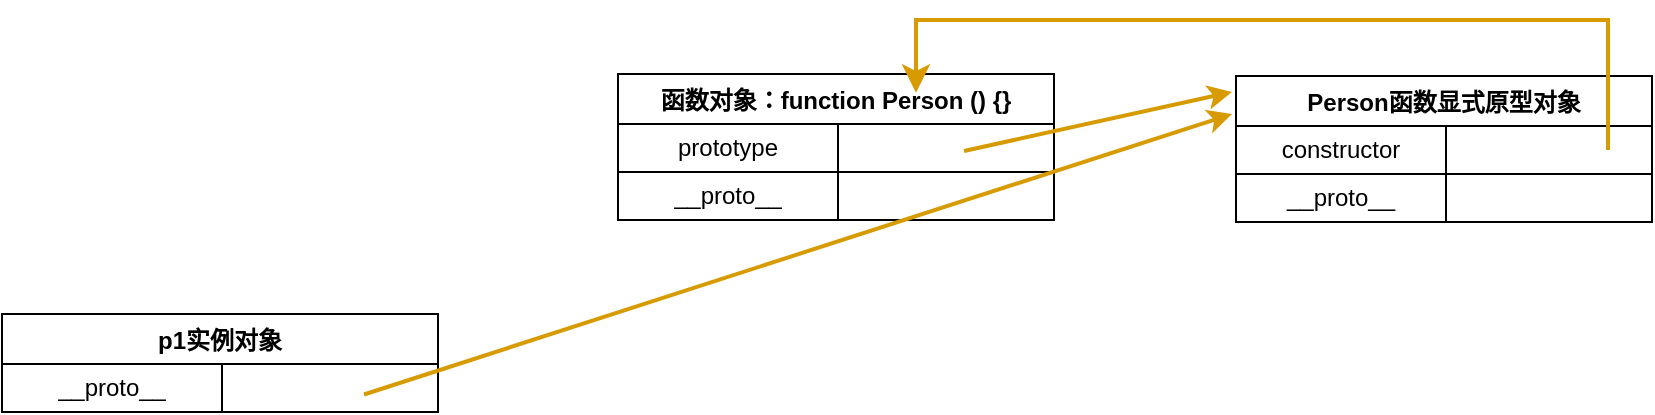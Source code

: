 <mxfile>
    <diagram id="t-l9pZwJp-8gyOa67NJk" name="通过构造函数创建对象">
        <mxGraphModel dx="1402" dy="562" grid="0" gridSize="10" guides="1" tooltips="1" connect="1" arrows="1" fold="1" page="0" pageScale="1" pageWidth="1169" pageHeight="1654" background="#ffffff" math="0" shadow="0">
            <root>
                <mxCell id="0"/>
                <mxCell id="1" parent="0"/>
                <mxCell id="2" value="函数对象：function Person () {}" style="shape=table;startSize=25;container=1;collapsible=0;childLayout=tableLayout;fontStyle=1;align=center;rounded=0;labelBorderColor=none;sketch=0;strokeColor=#000000;fontColor=#000000;fillColor=none;" vertex="1" parent="1">
                    <mxGeometry x="297" y="291" width="218" height="73" as="geometry"/>
                </mxCell>
                <mxCell id="22" value="" style="shape=tableRow;horizontal=0;startSize=0;swimlaneHead=0;swimlaneBody=0;top=0;left=0;bottom=0;right=0;collapsible=0;dropTarget=0;fillColor=none;points=[[0,0.5],[1,0.5]];portConstraint=eastwest;rounded=0;labelBorderColor=#000000;sketch=0;strokeColor=#000000;fontColor=#000000;" vertex="1" parent="2">
                    <mxGeometry y="25" width="218" height="24" as="geometry"/>
                </mxCell>
                <mxCell id="23" value="prototype" style="shape=partialRectangle;html=1;whiteSpace=wrap;connectable=0;fillColor=none;top=0;left=0;bottom=0;right=0;overflow=hidden;rounded=0;labelBorderColor=none;sketch=0;strokeColor=#000000;fontColor=#000000;" vertex="1" parent="22">
                    <mxGeometry width="110" height="24" as="geometry">
                        <mxRectangle width="110" height="24" as="alternateBounds"/>
                    </mxGeometry>
                </mxCell>
                <mxCell id="24" value="" style="shape=partialRectangle;html=1;whiteSpace=wrap;connectable=0;fillColor=none;top=0;left=0;bottom=0;right=0;overflow=hidden;rounded=0;labelBorderColor=none;sketch=0;strokeColor=#000000;fontColor=#000000;" vertex="1" parent="22">
                    <mxGeometry x="110" width="108" height="24" as="geometry">
                        <mxRectangle width="108" height="24" as="alternateBounds"/>
                    </mxGeometry>
                </mxCell>
                <mxCell id="9" value="" style="shape=tableRow;horizontal=0;startSize=0;swimlaneHead=0;swimlaneBody=0;top=0;left=0;bottom=0;right=0;collapsible=0;dropTarget=0;fillColor=none;points=[[0,0.5],[1,0.5]];portConstraint=eastwest;rounded=0;labelBorderColor=#000000;sketch=0;strokeColor=#000000;fontColor=#000000;" vertex="1" parent="2">
                    <mxGeometry y="49" width="218" height="24" as="geometry"/>
                </mxCell>
                <mxCell id="10" value="__proto__" style="shape=partialRectangle;html=1;whiteSpace=wrap;connectable=0;fillColor=none;top=0;left=0;bottom=0;right=0;overflow=hidden;rounded=0;labelBorderColor=none;sketch=0;strokeColor=#000000;fontColor=#000000;" vertex="1" parent="9">
                    <mxGeometry width="110" height="24" as="geometry">
                        <mxRectangle width="110" height="24" as="alternateBounds"/>
                    </mxGeometry>
                </mxCell>
                <mxCell id="11" value="" style="shape=partialRectangle;html=1;whiteSpace=wrap;connectable=0;fillColor=none;top=0;left=0;bottom=0;right=0;overflow=hidden;rounded=0;labelBorderColor=none;sketch=0;strokeColor=#000000;fontColor=#000000;" vertex="1" parent="9">
                    <mxGeometry x="110" width="108" height="24" as="geometry">
                        <mxRectangle width="108" height="24" as="alternateBounds"/>
                    </mxGeometry>
                </mxCell>
                <mxCell id="12" value="Person函数显式原型对象" style="shape=table;startSize=25;container=1;collapsible=0;childLayout=tableLayout;fontStyle=1;align=center;rounded=0;labelBorderColor=none;sketch=0;strokeColor=#000000;fontColor=#000000;fillColor=none;" vertex="1" parent="1">
                    <mxGeometry x="606" y="292" width="208" height="73" as="geometry"/>
                </mxCell>
                <mxCell id="13" value="" style="shape=tableRow;horizontal=0;startSize=0;swimlaneHead=0;swimlaneBody=0;top=0;left=0;bottom=0;right=0;collapsible=0;dropTarget=0;fillColor=none;points=[[0,0.5],[1,0.5]];portConstraint=eastwest;rounded=0;labelBorderColor=#000000;sketch=0;strokeColor=#000000;fontColor=#000000;" vertex="1" parent="12">
                    <mxGeometry y="25" width="208" height="24" as="geometry"/>
                </mxCell>
                <mxCell id="14" value="constructor" style="shape=partialRectangle;html=1;whiteSpace=wrap;connectable=0;fillColor=none;top=0;left=0;bottom=0;right=0;overflow=hidden;rounded=0;labelBorderColor=none;sketch=0;strokeColor=default;fontColor=#000000;" vertex="1" parent="13">
                    <mxGeometry width="105" height="24" as="geometry">
                        <mxRectangle width="105" height="24" as="alternateBounds"/>
                    </mxGeometry>
                </mxCell>
                <mxCell id="15" value="" style="shape=partialRectangle;html=1;whiteSpace=wrap;connectable=0;fillColor=none;top=0;left=0;bottom=0;right=0;overflow=hidden;rounded=0;labelBorderColor=none;sketch=0;strokeColor=#000000;fontColor=#000000;" vertex="1" parent="13">
                    <mxGeometry x="105" width="103" height="24" as="geometry">
                        <mxRectangle width="103" height="24" as="alternateBounds"/>
                    </mxGeometry>
                </mxCell>
                <mxCell id="19" value="" style="shape=tableRow;horizontal=0;startSize=0;swimlaneHead=0;swimlaneBody=0;top=0;left=0;bottom=0;right=0;collapsible=0;dropTarget=0;fillColor=none;points=[[0,0.5],[1,0.5]];portConstraint=eastwest;rounded=0;labelBorderColor=#000000;sketch=0;strokeColor=#000000;fontColor=#000000;" vertex="1" parent="12">
                    <mxGeometry y="49" width="208" height="24" as="geometry"/>
                </mxCell>
                <mxCell id="20" value="__proto__" style="shape=partialRectangle;html=1;whiteSpace=wrap;connectable=0;fillColor=none;top=0;left=0;bottom=0;right=0;overflow=hidden;rounded=0;labelBorderColor=none;sketch=0;strokeColor=default;fontColor=#000000;" vertex="1" parent="19">
                    <mxGeometry width="105" height="24" as="geometry">
                        <mxRectangle width="105" height="24" as="alternateBounds"/>
                    </mxGeometry>
                </mxCell>
                <mxCell id="21" value="" style="shape=partialRectangle;html=1;whiteSpace=wrap;connectable=0;fillColor=none;top=0;left=0;bottom=0;right=0;overflow=hidden;rounded=0;labelBorderColor=none;sketch=0;strokeColor=#000000;fontColor=#000000;" vertex="1" parent="19">
                    <mxGeometry x="105" width="103" height="24" as="geometry">
                        <mxRectangle width="103" height="24" as="alternateBounds"/>
                    </mxGeometry>
                </mxCell>
                <mxCell id="16" value="" style="endArrow=classic;html=1;strokeColor=#d79b00;fontColor=#000000;fillColor=#ffcd28;strokeWidth=2;gradientColor=#ffa500;exitX=1;exitY=0.5;exitDx=0;exitDy=0;" edge="1" parent="1">
                    <mxGeometry width="50" height="50" relative="1" as="geometry">
                        <mxPoint x="470" y="329.5" as="sourcePoint"/>
                        <mxPoint x="604" y="300" as="targetPoint"/>
                    </mxGeometry>
                </mxCell>
                <mxCell id="17" value="" style="edgeStyle=elbowEdgeStyle;elbow=vertical;endArrow=classic;html=1;curved=0;rounded=0;endSize=8;startSize=8;fillColor=#ffcd28;gradientColor=#ffa500;strokeColor=#d79b00;strokeWidth=2;entryX=0.798;entryY=0.012;entryDx=0;entryDy=0;entryPerimeter=0;" edge="1" parent="1">
                    <mxGeometry width="50" height="50" relative="1" as="geometry">
                        <mxPoint x="792" y="329" as="sourcePoint"/>
                        <mxPoint x="446.004" y="300.356" as="targetPoint"/>
                        <Array as="points">
                            <mxPoint x="635.03" y="264"/>
                        </Array>
                    </mxGeometry>
                </mxCell>
                <mxCell id="25" value="p1实例对象" style="shape=table;startSize=25;container=1;collapsible=0;childLayout=tableLayout;fontStyle=1;align=center;rounded=0;labelBorderColor=none;sketch=0;strokeColor=#000000;fontColor=#000000;fillColor=none;" vertex="1" parent="1">
                    <mxGeometry x="-11" y="411" width="218" height="49" as="geometry"/>
                </mxCell>
                <mxCell id="29" value="" style="shape=tableRow;horizontal=0;startSize=0;swimlaneHead=0;swimlaneBody=0;top=0;left=0;bottom=0;right=0;collapsible=0;dropTarget=0;fillColor=none;points=[[0,0.5],[1,0.5]];portConstraint=eastwest;rounded=0;labelBorderColor=#000000;sketch=0;strokeColor=#000000;fontColor=#000000;" vertex="1" parent="25">
                    <mxGeometry y="25" width="218" height="24" as="geometry"/>
                </mxCell>
                <mxCell id="30" value="__proto__" style="shape=partialRectangle;html=1;whiteSpace=wrap;connectable=0;fillColor=none;top=0;left=0;bottom=0;right=0;overflow=hidden;rounded=0;labelBorderColor=none;sketch=0;strokeColor=#000000;fontColor=#000000;" vertex="1" parent="29">
                    <mxGeometry width="110" height="24" as="geometry">
                        <mxRectangle width="110" height="24" as="alternateBounds"/>
                    </mxGeometry>
                </mxCell>
                <mxCell id="31" value="" style="shape=partialRectangle;html=1;whiteSpace=wrap;connectable=0;fillColor=none;top=0;left=0;bottom=0;right=0;overflow=hidden;rounded=0;labelBorderColor=none;sketch=0;strokeColor=#000000;fontColor=#000000;" vertex="1" parent="29">
                    <mxGeometry x="110" width="108" height="24" as="geometry">
                        <mxRectangle width="108" height="24" as="alternateBounds"/>
                    </mxGeometry>
                </mxCell>
                <mxCell id="36" value="" style="endArrow=classic;html=1;strokeColor=#d79b00;fontColor=#000000;fillColor=#ffcd28;strokeWidth=2;gradientColor=#ffa500;exitX=1;exitY=0.5;exitDx=0;exitDy=0;" edge="1" parent="1">
                    <mxGeometry width="50" height="50" relative="1" as="geometry">
                        <mxPoint x="170" y="451.25" as="sourcePoint"/>
                        <mxPoint x="604" y="311" as="targetPoint"/>
                    </mxGeometry>
                </mxCell>
            </root>
        </mxGraphModel>
    </diagram>
    <diagram name="通过构造函数创建对象 的副本" id="noA3AS96i3mRxvkwySRo">
        <mxGraphModel dx="1402" dy="562" grid="0" gridSize="10" guides="1" tooltips="1" connect="1" arrows="1" fold="1" page="0" pageScale="1" pageWidth="1169" pageHeight="1654" background="#ffffff" math="0" shadow="0">
            <root>
                <mxCell id="T7LQH-OzRgyuyxu5w2Zb-0"/>
                <mxCell id="T7LQH-OzRgyuyxu5w2Zb-1" parent="T7LQH-OzRgyuyxu5w2Zb-0"/>
                <mxCell id="T7LQH-OzRgyuyxu5w2Zb-2" value="函数对象：function Person () {}" style="shape=table;startSize=25;container=1;collapsible=0;childLayout=tableLayout;fontStyle=1;align=center;rounded=0;labelBorderColor=none;sketch=0;strokeColor=#000000;fontColor=#000000;fillColor=none;" vertex="1" parent="T7LQH-OzRgyuyxu5w2Zb-1">
                    <mxGeometry x="297" y="291" width="218" height="73" as="geometry"/>
                </mxCell>
                <mxCell id="T7LQH-OzRgyuyxu5w2Zb-3" value="" style="shape=tableRow;horizontal=0;startSize=0;swimlaneHead=0;swimlaneBody=0;top=0;left=0;bottom=0;right=0;collapsible=0;dropTarget=0;fillColor=none;points=[[0,0.5],[1,0.5]];portConstraint=eastwest;rounded=0;labelBorderColor=#000000;sketch=0;strokeColor=#000000;fontColor=#000000;" vertex="1" parent="T7LQH-OzRgyuyxu5w2Zb-2">
                    <mxGeometry y="25" width="218" height="24" as="geometry"/>
                </mxCell>
                <mxCell id="T7LQH-OzRgyuyxu5w2Zb-4" value="prototype" style="shape=partialRectangle;html=1;whiteSpace=wrap;connectable=0;fillColor=none;top=0;left=0;bottom=0;right=0;overflow=hidden;rounded=0;labelBorderColor=none;sketch=0;strokeColor=#000000;fontColor=#000000;" vertex="1" parent="T7LQH-OzRgyuyxu5w2Zb-3">
                    <mxGeometry width="110" height="24" as="geometry">
                        <mxRectangle width="110" height="24" as="alternateBounds"/>
                    </mxGeometry>
                </mxCell>
                <mxCell id="T7LQH-OzRgyuyxu5w2Zb-5" value="" style="shape=partialRectangle;html=1;whiteSpace=wrap;connectable=0;fillColor=none;top=0;left=0;bottom=0;right=0;overflow=hidden;rounded=0;labelBorderColor=none;sketch=0;strokeColor=#000000;fontColor=#000000;" vertex="1" parent="T7LQH-OzRgyuyxu5w2Zb-3">
                    <mxGeometry x="110" width="108" height="24" as="geometry">
                        <mxRectangle width="108" height="24" as="alternateBounds"/>
                    </mxGeometry>
                </mxCell>
                <mxCell id="T7LQH-OzRgyuyxu5w2Zb-6" value="" style="shape=tableRow;horizontal=0;startSize=0;swimlaneHead=0;swimlaneBody=0;top=0;left=0;bottom=0;right=0;collapsible=0;dropTarget=0;fillColor=none;points=[[0,0.5],[1,0.5]];portConstraint=eastwest;rounded=0;labelBorderColor=#000000;sketch=0;strokeColor=#000000;fontColor=#000000;" vertex="1" parent="T7LQH-OzRgyuyxu5w2Zb-2">
                    <mxGeometry y="49" width="218" height="24" as="geometry"/>
                </mxCell>
                <mxCell id="T7LQH-OzRgyuyxu5w2Zb-7" value="__proto__" style="shape=partialRectangle;html=1;whiteSpace=wrap;connectable=0;fillColor=none;top=0;left=0;bottom=0;right=0;overflow=hidden;rounded=0;labelBorderColor=none;sketch=0;strokeColor=#000000;fontColor=#000000;" vertex="1" parent="T7LQH-OzRgyuyxu5w2Zb-6">
                    <mxGeometry width="110" height="24" as="geometry">
                        <mxRectangle width="110" height="24" as="alternateBounds"/>
                    </mxGeometry>
                </mxCell>
                <mxCell id="T7LQH-OzRgyuyxu5w2Zb-8" value="" style="shape=partialRectangle;html=1;whiteSpace=wrap;connectable=0;fillColor=none;top=0;left=0;bottom=0;right=0;overflow=hidden;rounded=0;labelBorderColor=none;sketch=0;strokeColor=#000000;fontColor=#000000;" vertex="1" parent="T7LQH-OzRgyuyxu5w2Zb-6">
                    <mxGeometry x="110" width="108" height="24" as="geometry">
                        <mxRectangle width="108" height="24" as="alternateBounds"/>
                    </mxGeometry>
                </mxCell>
                <mxCell id="T7LQH-OzRgyuyxu5w2Zb-9" value="Person函数显式原型对象" style="shape=table;startSize=25;container=1;collapsible=0;childLayout=tableLayout;fontStyle=1;align=center;rounded=0;labelBorderColor=none;sketch=0;strokeColor=#000000;fontColor=#000000;fillColor=none;" vertex="1" parent="T7LQH-OzRgyuyxu5w2Zb-1">
                    <mxGeometry x="606" y="292" width="208" height="73" as="geometry"/>
                </mxCell>
                <mxCell id="T7LQH-OzRgyuyxu5w2Zb-10" value="" style="shape=tableRow;horizontal=0;startSize=0;swimlaneHead=0;swimlaneBody=0;top=0;left=0;bottom=0;right=0;collapsible=0;dropTarget=0;fillColor=none;points=[[0,0.5],[1,0.5]];portConstraint=eastwest;rounded=0;labelBorderColor=#000000;sketch=0;strokeColor=#000000;fontColor=#000000;" vertex="1" parent="T7LQH-OzRgyuyxu5w2Zb-9">
                    <mxGeometry y="25" width="208" height="24" as="geometry"/>
                </mxCell>
                <mxCell id="T7LQH-OzRgyuyxu5w2Zb-11" value="constructor" style="shape=partialRectangle;html=1;whiteSpace=wrap;connectable=0;fillColor=none;top=0;left=0;bottom=0;right=0;overflow=hidden;rounded=0;labelBorderColor=none;sketch=0;strokeColor=default;fontColor=#000000;" vertex="1" parent="T7LQH-OzRgyuyxu5w2Zb-10">
                    <mxGeometry width="105" height="24" as="geometry">
                        <mxRectangle width="105" height="24" as="alternateBounds"/>
                    </mxGeometry>
                </mxCell>
                <mxCell id="T7LQH-OzRgyuyxu5w2Zb-12" value="" style="shape=partialRectangle;html=1;whiteSpace=wrap;connectable=0;fillColor=none;top=0;left=0;bottom=0;right=0;overflow=hidden;rounded=0;labelBorderColor=none;sketch=0;strokeColor=#000000;fontColor=#000000;" vertex="1" parent="T7LQH-OzRgyuyxu5w2Zb-10">
                    <mxGeometry x="105" width="103" height="24" as="geometry">
                        <mxRectangle width="103" height="24" as="alternateBounds"/>
                    </mxGeometry>
                </mxCell>
                <mxCell id="T7LQH-OzRgyuyxu5w2Zb-13" value="" style="shape=tableRow;horizontal=0;startSize=0;swimlaneHead=0;swimlaneBody=0;top=0;left=0;bottom=0;right=0;collapsible=0;dropTarget=0;fillColor=none;points=[[0,0.5],[1,0.5]];portConstraint=eastwest;rounded=0;labelBorderColor=#000000;sketch=0;strokeColor=#000000;fontColor=#000000;" vertex="1" parent="T7LQH-OzRgyuyxu5w2Zb-9">
                    <mxGeometry y="49" width="208" height="24" as="geometry"/>
                </mxCell>
                <mxCell id="T7LQH-OzRgyuyxu5w2Zb-14" value="__proto__" style="shape=partialRectangle;html=1;whiteSpace=wrap;connectable=0;fillColor=none;top=0;left=0;bottom=0;right=0;overflow=hidden;rounded=0;labelBorderColor=none;sketch=0;strokeColor=default;fontColor=#000000;" vertex="1" parent="T7LQH-OzRgyuyxu5w2Zb-13">
                    <mxGeometry width="105" height="24" as="geometry">
                        <mxRectangle width="105" height="24" as="alternateBounds"/>
                    </mxGeometry>
                </mxCell>
                <mxCell id="T7LQH-OzRgyuyxu5w2Zb-15" value="" style="shape=partialRectangle;html=1;whiteSpace=wrap;connectable=0;fillColor=none;top=0;left=0;bottom=0;right=0;overflow=hidden;rounded=0;labelBorderColor=none;sketch=0;strokeColor=#000000;fontColor=#000000;" vertex="1" parent="T7LQH-OzRgyuyxu5w2Zb-13">
                    <mxGeometry x="105" width="103" height="24" as="geometry">
                        <mxRectangle width="103" height="24" as="alternateBounds"/>
                    </mxGeometry>
                </mxCell>
                <mxCell id="T7LQH-OzRgyuyxu5w2Zb-16" value="" style="endArrow=classic;html=1;strokeColor=#d79b00;fontColor=#000000;fillColor=#ffcd28;strokeWidth=2;gradientColor=#ffa500;exitX=1;exitY=0.5;exitDx=0;exitDy=0;" edge="1" parent="T7LQH-OzRgyuyxu5w2Zb-1">
                    <mxGeometry width="50" height="50" relative="1" as="geometry">
                        <mxPoint x="470" y="329.5" as="sourcePoint"/>
                        <mxPoint x="604" y="300" as="targetPoint"/>
                    </mxGeometry>
                </mxCell>
                <mxCell id="T7LQH-OzRgyuyxu5w2Zb-17" value="" style="edgeStyle=elbowEdgeStyle;elbow=vertical;endArrow=classic;html=1;curved=0;rounded=0;endSize=8;startSize=8;fillColor=#ffcd28;gradientColor=#ffa500;strokeColor=#d79b00;strokeWidth=2;entryX=0.798;entryY=0.012;entryDx=0;entryDy=0;entryPerimeter=0;" edge="1" parent="T7LQH-OzRgyuyxu5w2Zb-1">
                    <mxGeometry width="50" height="50" relative="1" as="geometry">
                        <mxPoint x="792" y="329" as="sourcePoint"/>
                        <mxPoint x="446.004" y="300.356" as="targetPoint"/>
                        <Array as="points">
                            <mxPoint x="635.03" y="264"/>
                        </Array>
                    </mxGeometry>
                </mxCell>
                <mxCell id="T7LQH-OzRgyuyxu5w2Zb-18" value="p1实例对象" style="shape=table;startSize=25;container=1;collapsible=0;childLayout=tableLayout;fontStyle=1;align=center;rounded=0;labelBorderColor=none;sketch=0;strokeColor=#000000;fontColor=#000000;fillColor=none;" vertex="1" parent="T7LQH-OzRgyuyxu5w2Zb-1">
                    <mxGeometry x="-11" y="411" width="218" height="49" as="geometry"/>
                </mxCell>
                <mxCell id="T7LQH-OzRgyuyxu5w2Zb-19" value="" style="shape=tableRow;horizontal=0;startSize=0;swimlaneHead=0;swimlaneBody=0;top=0;left=0;bottom=0;right=0;collapsible=0;dropTarget=0;fillColor=none;points=[[0,0.5],[1,0.5]];portConstraint=eastwest;rounded=0;labelBorderColor=#000000;sketch=0;strokeColor=#000000;fontColor=#000000;" vertex="1" parent="T7LQH-OzRgyuyxu5w2Zb-18">
                    <mxGeometry y="25" width="218" height="24" as="geometry"/>
                </mxCell>
                <mxCell id="T7LQH-OzRgyuyxu5w2Zb-20" value="__proto__" style="shape=partialRectangle;html=1;whiteSpace=wrap;connectable=0;fillColor=none;top=0;left=0;bottom=0;right=0;overflow=hidden;rounded=0;labelBorderColor=none;sketch=0;strokeColor=#000000;fontColor=#000000;" vertex="1" parent="T7LQH-OzRgyuyxu5w2Zb-19">
                    <mxGeometry width="110" height="24" as="geometry">
                        <mxRectangle width="110" height="24" as="alternateBounds"/>
                    </mxGeometry>
                </mxCell>
                <mxCell id="T7LQH-OzRgyuyxu5w2Zb-21" value="" style="shape=partialRectangle;html=1;whiteSpace=wrap;connectable=0;fillColor=none;top=0;left=0;bottom=0;right=0;overflow=hidden;rounded=0;labelBorderColor=none;sketch=0;strokeColor=#000000;fontColor=#000000;" vertex="1" parent="T7LQH-OzRgyuyxu5w2Zb-19">
                    <mxGeometry x="110" width="108" height="24" as="geometry">
                        <mxRectangle width="108" height="24" as="alternateBounds"/>
                    </mxGeometry>
                </mxCell>
                <mxCell id="T7LQH-OzRgyuyxu5w2Zb-22" value="" style="endArrow=classic;html=1;strokeColor=#d79b00;fontColor=#000000;fillColor=#ffcd28;strokeWidth=2;gradientColor=#ffa500;exitX=1;exitY=0.5;exitDx=0;exitDy=0;" edge="1" parent="T7LQH-OzRgyuyxu5w2Zb-1">
                    <mxGeometry width="50" height="50" relative="1" as="geometry">
                        <mxPoint x="170" y="451.25" as="sourcePoint"/>
                        <mxPoint x="604" y="311" as="targetPoint"/>
                    </mxGeometry>
                </mxCell>
                <mxCell id="uH0SILBDEuYTX8zdoeLO-0" value="函数对象：function Object () {}" style="shape=table;startSize=25;container=1;collapsible=0;childLayout=tableLayout;fontStyle=1;align=center;rounded=0;labelBorderColor=none;sketch=0;strokeColor=#000000;fontColor=#000000;fillColor=none;" vertex="1" parent="T7LQH-OzRgyuyxu5w2Zb-1">
                    <mxGeometry x="297" y="156" width="218" height="73" as="geometry"/>
                </mxCell>
                <mxCell id="uH0SILBDEuYTX8zdoeLO-1" value="" style="shape=tableRow;horizontal=0;startSize=0;swimlaneHead=0;swimlaneBody=0;top=0;left=0;bottom=0;right=0;collapsible=0;dropTarget=0;fillColor=none;points=[[0,0.5],[1,0.5]];portConstraint=eastwest;rounded=0;labelBorderColor=#000000;sketch=0;strokeColor=#000000;fontColor=#000000;" vertex="1" parent="uH0SILBDEuYTX8zdoeLO-0">
                    <mxGeometry y="25" width="218" height="24" as="geometry"/>
                </mxCell>
                <mxCell id="uH0SILBDEuYTX8zdoeLO-2" value="prototype" style="shape=partialRectangle;html=1;whiteSpace=wrap;connectable=0;fillColor=none;top=0;left=0;bottom=0;right=0;overflow=hidden;rounded=0;labelBorderColor=none;sketch=0;strokeColor=#000000;fontColor=#000000;" vertex="1" parent="uH0SILBDEuYTX8zdoeLO-1">
                    <mxGeometry width="110" height="24" as="geometry">
                        <mxRectangle width="110" height="24" as="alternateBounds"/>
                    </mxGeometry>
                </mxCell>
                <mxCell id="uH0SILBDEuYTX8zdoeLO-3" value="" style="shape=partialRectangle;html=1;whiteSpace=wrap;connectable=0;fillColor=none;top=0;left=0;bottom=0;right=0;overflow=hidden;rounded=0;labelBorderColor=none;sketch=0;strokeColor=#000000;fontColor=#000000;" vertex="1" parent="uH0SILBDEuYTX8zdoeLO-1">
                    <mxGeometry x="110" width="108" height="24" as="geometry">
                        <mxRectangle width="108" height="24" as="alternateBounds"/>
                    </mxGeometry>
                </mxCell>
                <mxCell id="uH0SILBDEuYTX8zdoeLO-4" value="" style="shape=tableRow;horizontal=0;startSize=0;swimlaneHead=0;swimlaneBody=0;top=0;left=0;bottom=0;right=0;collapsible=0;dropTarget=0;fillColor=none;points=[[0,0.5],[1,0.5]];portConstraint=eastwest;rounded=0;labelBorderColor=#000000;sketch=0;strokeColor=#000000;fontColor=#000000;" vertex="1" parent="uH0SILBDEuYTX8zdoeLO-0">
                    <mxGeometry y="49" width="218" height="24" as="geometry"/>
                </mxCell>
                <mxCell id="uH0SILBDEuYTX8zdoeLO-5" value="__proto__" style="shape=partialRectangle;html=1;whiteSpace=wrap;connectable=0;fillColor=none;top=0;left=0;bottom=0;right=0;overflow=hidden;rounded=0;labelBorderColor=none;sketch=0;strokeColor=#000000;fontColor=#000000;" vertex="1" parent="uH0SILBDEuYTX8zdoeLO-4">
                    <mxGeometry width="110" height="24" as="geometry">
                        <mxRectangle width="110" height="24" as="alternateBounds"/>
                    </mxGeometry>
                </mxCell>
                <mxCell id="uH0SILBDEuYTX8zdoeLO-6" value="" style="shape=partialRectangle;html=1;whiteSpace=wrap;connectable=0;fillColor=none;top=0;left=0;bottom=0;right=0;overflow=hidden;rounded=0;labelBorderColor=none;sketch=0;strokeColor=#000000;fontColor=#000000;" vertex="1" parent="uH0SILBDEuYTX8zdoeLO-4">
                    <mxGeometry x="110" width="108" height="24" as="geometry">
                        <mxRectangle width="108" height="24" as="alternateBounds"/>
                    </mxGeometry>
                </mxCell>
                <mxCell id="uH0SILBDEuYTX8zdoeLO-7" value="Object函数显式原型对象" style="shape=table;startSize=25;container=1;collapsible=0;childLayout=tableLayout;fontStyle=1;align=center;rounded=0;labelBorderColor=none;sketch=0;strokeColor=#000000;fontColor=#000000;fillColor=none;" vertex="1" parent="T7LQH-OzRgyuyxu5w2Zb-1">
                    <mxGeometry x="604" y="160" width="208" height="73" as="geometry"/>
                </mxCell>
                <mxCell id="uH0SILBDEuYTX8zdoeLO-8" value="" style="shape=tableRow;horizontal=0;startSize=0;swimlaneHead=0;swimlaneBody=0;top=0;left=0;bottom=0;right=0;collapsible=0;dropTarget=0;fillColor=none;points=[[0,0.5],[1,0.5]];portConstraint=eastwest;rounded=0;labelBorderColor=#000000;sketch=0;strokeColor=#000000;fontColor=#000000;" vertex="1" parent="uH0SILBDEuYTX8zdoeLO-7">
                    <mxGeometry y="25" width="208" height="24" as="geometry"/>
                </mxCell>
                <mxCell id="uH0SILBDEuYTX8zdoeLO-9" value="constructor" style="shape=partialRectangle;html=1;whiteSpace=wrap;connectable=0;fillColor=none;top=0;left=0;bottom=0;right=0;overflow=hidden;rounded=0;labelBorderColor=none;sketch=0;strokeColor=default;fontColor=#000000;" vertex="1" parent="uH0SILBDEuYTX8zdoeLO-8">
                    <mxGeometry width="105" height="24" as="geometry">
                        <mxRectangle width="105" height="24" as="alternateBounds"/>
                    </mxGeometry>
                </mxCell>
                <mxCell id="uH0SILBDEuYTX8zdoeLO-10" value="" style="shape=partialRectangle;html=1;whiteSpace=wrap;connectable=0;fillColor=none;top=0;left=0;bottom=0;right=0;overflow=hidden;rounded=0;labelBorderColor=none;sketch=0;strokeColor=#000000;fontColor=#000000;" vertex="1" parent="uH0SILBDEuYTX8zdoeLO-8">
                    <mxGeometry x="105" width="103" height="24" as="geometry">
                        <mxRectangle width="103" height="24" as="alternateBounds"/>
                    </mxGeometry>
                </mxCell>
                <mxCell id="uH0SILBDEuYTX8zdoeLO-11" value="" style="shape=tableRow;horizontal=0;startSize=0;swimlaneHead=0;swimlaneBody=0;top=0;left=0;bottom=0;right=0;collapsible=0;dropTarget=0;fillColor=none;points=[[0,0.5],[1,0.5]];portConstraint=eastwest;rounded=0;labelBorderColor=#000000;sketch=0;strokeColor=#000000;fontColor=#000000;" vertex="1" parent="uH0SILBDEuYTX8zdoeLO-7">
                    <mxGeometry y="49" width="208" height="24" as="geometry"/>
                </mxCell>
                <mxCell id="uH0SILBDEuYTX8zdoeLO-12" value="__proto__" style="shape=partialRectangle;html=1;whiteSpace=wrap;connectable=0;fillColor=none;top=0;left=0;bottom=0;right=0;overflow=hidden;rounded=0;labelBorderColor=none;sketch=0;strokeColor=default;fontColor=#000000;" vertex="1" parent="uH0SILBDEuYTX8zdoeLO-11">
                    <mxGeometry width="105" height="24" as="geometry">
                        <mxRectangle width="105" height="24" as="alternateBounds"/>
                    </mxGeometry>
                </mxCell>
                <mxCell id="uH0SILBDEuYTX8zdoeLO-13" value="null" style="shape=partialRectangle;html=1;whiteSpace=wrap;connectable=0;fillColor=none;top=0;left=0;bottom=0;right=0;overflow=hidden;rounded=0;labelBorderColor=none;sketch=0;strokeColor=#000000;fontColor=#000000;" vertex="1" parent="uH0SILBDEuYTX8zdoeLO-11">
                    <mxGeometry x="105" width="103" height="24" as="geometry">
                        <mxRectangle width="103" height="24" as="alternateBounds"/>
                    </mxGeometry>
                </mxCell>
                <mxCell id="uH0SILBDEuYTX8zdoeLO-15" value="" style="endArrow=classic;html=1;strokeColor=#2D7600;fontColor=#000000;fillColor=#60a917;strokeWidth=2;exitX=1;exitY=0.5;exitDx=0;exitDy=0;entryX=0;entryY=0.25;entryDx=0;entryDy=0;" edge="1" parent="T7LQH-OzRgyuyxu5w2Zb-1" target="uH0SILBDEuYTX8zdoeLO-7">
                    <mxGeometry width="50" height="50" relative="1" as="geometry">
                        <mxPoint x="467.29" y="196.53" as="sourcePoint"/>
                        <mxPoint x="241.996" y="7.002" as="targetPoint"/>
                    </mxGeometry>
                </mxCell>
                <mxCell id="uH0SILBDEuYTX8zdoeLO-16" value="" style="edgeStyle=elbowEdgeStyle;elbow=vertical;endArrow=classic;html=1;curved=0;rounded=0;endSize=8;startSize=8;fillColor=#60a917;strokeColor=#2D7600;strokeWidth=2;" edge="1" parent="T7LQH-OzRgyuyxu5w2Zb-1">
                    <mxGeometry width="50" height="50" relative="1" as="geometry">
                        <mxPoint x="783" y="198" as="sourcePoint"/>
                        <mxPoint x="437" y="155" as="targetPoint"/>
                        <Array as="points">
                            <mxPoint x="611" y="122"/>
                        </Array>
                    </mxGeometry>
                </mxCell>
                <mxCell id="uH0SILBDEuYTX8zdoeLO-17" value="" style="edgeStyle=elbowEdgeStyle;elbow=horizontal;endArrow=classic;html=1;curved=0;rounded=0;endSize=8;startSize=8;fillColor=#60a917;strokeColor=#2D7600;strokeWidth=2;entryX=1.01;entryY=0.164;entryDx=0;entryDy=0;entryPerimeter=0;" edge="1" parent="T7LQH-OzRgyuyxu5w2Zb-1" source="T7LQH-OzRgyuyxu5w2Zb-13" target="uH0SILBDEuYTX8zdoeLO-7">
                    <mxGeometry width="50" height="50" relative="1" as="geometry">
                        <mxPoint x="376" y="284" as="sourcePoint"/>
                        <mxPoint x="820" y="170" as="targetPoint"/>
                        <Array as="points">
                            <mxPoint x="845" y="256"/>
                        </Array>
                    </mxGeometry>
                </mxCell>
            </root>
        </mxGraphModel>
    </diagram>
    <diagram name="Person构造函数的隐式原型" id="3iKolPNMUMGru0QDmZSD">
        <mxGraphModel dx="1579" dy="1061" grid="0" gridSize="10" guides="1" tooltips="1" connect="1" arrows="1" fold="1" page="0" pageScale="1" pageWidth="1169" pageHeight="1654" background="#ffffff" math="0" shadow="0">
            <root>
                <mxCell id="2ADz5iWZtIwnanjkUV10-0"/>
                <mxCell id="2ADz5iWZtIwnanjkUV10-1" parent="2ADz5iWZtIwnanjkUV10-0"/>
                <mxCell id="2ADz5iWZtIwnanjkUV10-2" value="函数对象：function Person () {}" style="shape=table;startSize=25;container=1;collapsible=0;childLayout=tableLayout;fontStyle=1;align=center;rounded=0;labelBorderColor=none;sketch=0;strokeColor=#000000;fontColor=#000000;fillColor=none;" vertex="1" parent="2ADz5iWZtIwnanjkUV10-1">
                    <mxGeometry x="297" y="291" width="218" height="73" as="geometry"/>
                </mxCell>
                <mxCell id="2ADz5iWZtIwnanjkUV10-3" value="" style="shape=tableRow;horizontal=0;startSize=0;swimlaneHead=0;swimlaneBody=0;top=0;left=0;bottom=0;right=0;collapsible=0;dropTarget=0;fillColor=none;points=[[0,0.5],[1,0.5]];portConstraint=eastwest;rounded=0;labelBorderColor=#000000;sketch=0;strokeColor=#000000;fontColor=#000000;" vertex="1" parent="2ADz5iWZtIwnanjkUV10-2">
                    <mxGeometry y="25" width="218" height="24" as="geometry"/>
                </mxCell>
                <mxCell id="2ADz5iWZtIwnanjkUV10-4" value="prototype" style="shape=partialRectangle;html=1;whiteSpace=wrap;connectable=0;fillColor=none;top=0;left=0;bottom=0;right=0;overflow=hidden;rounded=0;labelBorderColor=none;sketch=0;strokeColor=#000000;fontColor=#000000;" vertex="1" parent="2ADz5iWZtIwnanjkUV10-3">
                    <mxGeometry width="110" height="24" as="geometry">
                        <mxRectangle width="110" height="24" as="alternateBounds"/>
                    </mxGeometry>
                </mxCell>
                <mxCell id="2ADz5iWZtIwnanjkUV10-5" value="" style="shape=partialRectangle;html=1;whiteSpace=wrap;connectable=0;fillColor=none;top=0;left=0;bottom=0;right=0;overflow=hidden;rounded=0;labelBorderColor=none;sketch=0;strokeColor=#000000;fontColor=#000000;" vertex="1" parent="2ADz5iWZtIwnanjkUV10-3">
                    <mxGeometry x="110" width="108" height="24" as="geometry">
                        <mxRectangle width="108" height="24" as="alternateBounds"/>
                    </mxGeometry>
                </mxCell>
                <mxCell id="2ADz5iWZtIwnanjkUV10-6" value="" style="shape=tableRow;horizontal=0;startSize=0;swimlaneHead=0;swimlaneBody=0;top=0;left=0;bottom=0;right=0;collapsible=0;dropTarget=0;fillColor=none;points=[[0,0.5],[1,0.5]];portConstraint=eastwest;rounded=0;labelBorderColor=#000000;sketch=0;strokeColor=#000000;fontColor=#000000;" vertex="1" parent="2ADz5iWZtIwnanjkUV10-2">
                    <mxGeometry y="49" width="218" height="24" as="geometry"/>
                </mxCell>
                <mxCell id="2ADz5iWZtIwnanjkUV10-7" value="__proto__" style="shape=partialRectangle;html=1;whiteSpace=wrap;connectable=0;fillColor=none;top=0;left=0;bottom=0;right=0;overflow=hidden;rounded=0;labelBorderColor=none;sketch=0;strokeColor=#000000;fontColor=#000000;" vertex="1" parent="2ADz5iWZtIwnanjkUV10-6">
                    <mxGeometry width="110" height="24" as="geometry">
                        <mxRectangle width="110" height="24" as="alternateBounds"/>
                    </mxGeometry>
                </mxCell>
                <mxCell id="2ADz5iWZtIwnanjkUV10-8" value="" style="shape=partialRectangle;html=1;whiteSpace=wrap;connectable=0;fillColor=none;top=0;left=0;bottom=0;right=0;overflow=hidden;rounded=0;labelBorderColor=none;sketch=0;strokeColor=#000000;fontColor=#000000;" vertex="1" parent="2ADz5iWZtIwnanjkUV10-6">
                    <mxGeometry x="110" width="108" height="24" as="geometry">
                        <mxRectangle width="108" height="24" as="alternateBounds"/>
                    </mxGeometry>
                </mxCell>
                <mxCell id="2ADz5iWZtIwnanjkUV10-9" value="Person函数显式原型对象" style="shape=table;startSize=25;container=1;collapsible=0;childLayout=tableLayout;fontStyle=1;align=center;rounded=0;labelBorderColor=none;sketch=0;strokeColor=#000000;fontColor=#000000;fillColor=none;" vertex="1" parent="2ADz5iWZtIwnanjkUV10-1">
                    <mxGeometry x="606" y="292" width="208" height="73" as="geometry"/>
                </mxCell>
                <mxCell id="2ADz5iWZtIwnanjkUV10-10" value="" style="shape=tableRow;horizontal=0;startSize=0;swimlaneHead=0;swimlaneBody=0;top=0;left=0;bottom=0;right=0;collapsible=0;dropTarget=0;fillColor=none;points=[[0,0.5],[1,0.5]];portConstraint=eastwest;rounded=0;labelBorderColor=#000000;sketch=0;strokeColor=#000000;fontColor=#000000;" vertex="1" parent="2ADz5iWZtIwnanjkUV10-9">
                    <mxGeometry y="25" width="208" height="24" as="geometry"/>
                </mxCell>
                <mxCell id="2ADz5iWZtIwnanjkUV10-11" value="constructor" style="shape=partialRectangle;html=1;whiteSpace=wrap;connectable=0;fillColor=none;top=0;left=0;bottom=0;right=0;overflow=hidden;rounded=0;labelBorderColor=none;sketch=0;strokeColor=default;fontColor=#000000;" vertex="1" parent="2ADz5iWZtIwnanjkUV10-10">
                    <mxGeometry width="105" height="24" as="geometry">
                        <mxRectangle width="105" height="24" as="alternateBounds"/>
                    </mxGeometry>
                </mxCell>
                <mxCell id="2ADz5iWZtIwnanjkUV10-12" value="" style="shape=partialRectangle;html=1;whiteSpace=wrap;connectable=0;fillColor=none;top=0;left=0;bottom=0;right=0;overflow=hidden;rounded=0;labelBorderColor=none;sketch=0;strokeColor=#000000;fontColor=#000000;" vertex="1" parent="2ADz5iWZtIwnanjkUV10-10">
                    <mxGeometry x="105" width="103" height="24" as="geometry">
                        <mxRectangle width="103" height="24" as="alternateBounds"/>
                    </mxGeometry>
                </mxCell>
                <mxCell id="2ADz5iWZtIwnanjkUV10-13" value="" style="shape=tableRow;horizontal=0;startSize=0;swimlaneHead=0;swimlaneBody=0;top=0;left=0;bottom=0;right=0;collapsible=0;dropTarget=0;fillColor=none;points=[[0,0.5],[1,0.5]];portConstraint=eastwest;rounded=0;labelBorderColor=#000000;sketch=0;strokeColor=#000000;fontColor=#000000;" vertex="1" parent="2ADz5iWZtIwnanjkUV10-9">
                    <mxGeometry y="49" width="208" height="24" as="geometry"/>
                </mxCell>
                <mxCell id="2ADz5iWZtIwnanjkUV10-14" value="__proto__" style="shape=partialRectangle;html=1;whiteSpace=wrap;connectable=0;fillColor=none;top=0;left=0;bottom=0;right=0;overflow=hidden;rounded=0;labelBorderColor=none;sketch=0;strokeColor=default;fontColor=#000000;" vertex="1" parent="2ADz5iWZtIwnanjkUV10-13">
                    <mxGeometry width="105" height="24" as="geometry">
                        <mxRectangle width="105" height="24" as="alternateBounds"/>
                    </mxGeometry>
                </mxCell>
                <mxCell id="2ADz5iWZtIwnanjkUV10-15" value="" style="shape=partialRectangle;html=1;whiteSpace=wrap;connectable=0;fillColor=none;top=0;left=0;bottom=0;right=0;overflow=hidden;rounded=0;labelBorderColor=none;sketch=0;strokeColor=#000000;fontColor=#000000;" vertex="1" parent="2ADz5iWZtIwnanjkUV10-13">
                    <mxGeometry x="105" width="103" height="24" as="geometry">
                        <mxRectangle width="103" height="24" as="alternateBounds"/>
                    </mxGeometry>
                </mxCell>
                <mxCell id="2ADz5iWZtIwnanjkUV10-16" value="" style="endArrow=classic;html=1;strokeColor=#d79b00;fontColor=#000000;fillColor=#ffcd28;strokeWidth=2;gradientColor=#ffa500;exitX=1;exitY=0.5;exitDx=0;exitDy=0;" edge="1" parent="2ADz5iWZtIwnanjkUV10-1">
                    <mxGeometry width="50" height="50" relative="1" as="geometry">
                        <mxPoint x="470" y="329.5" as="sourcePoint"/>
                        <mxPoint x="604" y="300" as="targetPoint"/>
                    </mxGeometry>
                </mxCell>
                <mxCell id="2ADz5iWZtIwnanjkUV10-17" value="" style="edgeStyle=elbowEdgeStyle;elbow=vertical;endArrow=classic;html=1;curved=0;rounded=0;endSize=8;startSize=8;fillColor=#ffcd28;gradientColor=#ffa500;strokeColor=#d79b00;strokeWidth=2;entryX=0.798;entryY=0.012;entryDx=0;entryDy=0;entryPerimeter=0;" edge="1" parent="2ADz5iWZtIwnanjkUV10-1">
                    <mxGeometry width="50" height="50" relative="1" as="geometry">
                        <mxPoint x="792" y="329" as="sourcePoint"/>
                        <mxPoint x="446.004" y="300.356" as="targetPoint"/>
                        <Array as="points">
                            <mxPoint x="635.03" y="264"/>
                        </Array>
                    </mxGeometry>
                </mxCell>
                <mxCell id="2ADz5iWZtIwnanjkUV10-18" value="p1实例对象" style="shape=table;startSize=25;container=1;collapsible=0;childLayout=tableLayout;fontStyle=1;align=center;rounded=0;labelBorderColor=none;sketch=0;strokeColor=#000000;fontColor=#000000;fillColor=none;" vertex="1" parent="2ADz5iWZtIwnanjkUV10-1">
                    <mxGeometry x="-11" y="411" width="218" height="49" as="geometry"/>
                </mxCell>
                <mxCell id="2ADz5iWZtIwnanjkUV10-19" value="" style="shape=tableRow;horizontal=0;startSize=0;swimlaneHead=0;swimlaneBody=0;top=0;left=0;bottom=0;right=0;collapsible=0;dropTarget=0;fillColor=none;points=[[0,0.5],[1,0.5]];portConstraint=eastwest;rounded=0;labelBorderColor=#000000;sketch=0;strokeColor=#000000;fontColor=#000000;" vertex="1" parent="2ADz5iWZtIwnanjkUV10-18">
                    <mxGeometry y="25" width="218" height="24" as="geometry"/>
                </mxCell>
                <mxCell id="2ADz5iWZtIwnanjkUV10-20" value="__proto__" style="shape=partialRectangle;html=1;whiteSpace=wrap;connectable=0;fillColor=none;top=0;left=0;bottom=0;right=0;overflow=hidden;rounded=0;labelBorderColor=none;sketch=0;strokeColor=#000000;fontColor=#000000;" vertex="1" parent="2ADz5iWZtIwnanjkUV10-19">
                    <mxGeometry width="110" height="24" as="geometry">
                        <mxRectangle width="110" height="24" as="alternateBounds"/>
                    </mxGeometry>
                </mxCell>
                <mxCell id="2ADz5iWZtIwnanjkUV10-21" value="" style="shape=partialRectangle;html=1;whiteSpace=wrap;connectable=0;fillColor=none;top=0;left=0;bottom=0;right=0;overflow=hidden;rounded=0;labelBorderColor=none;sketch=0;strokeColor=#000000;fontColor=#000000;" vertex="1" parent="2ADz5iWZtIwnanjkUV10-19">
                    <mxGeometry x="110" width="108" height="24" as="geometry">
                        <mxRectangle width="108" height="24" as="alternateBounds"/>
                    </mxGeometry>
                </mxCell>
                <mxCell id="2ADz5iWZtIwnanjkUV10-22" value="" style="endArrow=classic;html=1;strokeColor=#d79b00;fontColor=#000000;fillColor=#ffcd28;strokeWidth=2;gradientColor=#ffa500;exitX=1;exitY=0.5;exitDx=0;exitDy=0;" edge="1" parent="2ADz5iWZtIwnanjkUV10-1">
                    <mxGeometry width="50" height="50" relative="1" as="geometry">
                        <mxPoint x="170" y="451.25" as="sourcePoint"/>
                        <mxPoint x="604" y="311" as="targetPoint"/>
                    </mxGeometry>
                </mxCell>
                <mxCell id="2ADz5iWZtIwnanjkUV10-23" value="函数对象：function Object () {}" style="shape=table;startSize=25;container=1;collapsible=0;childLayout=tableLayout;fontStyle=1;align=center;rounded=0;labelBorderColor=none;sketch=0;strokeColor=#000000;fontColor=#000000;fillColor=none;" vertex="1" parent="2ADz5iWZtIwnanjkUV10-1">
                    <mxGeometry x="297" y="156" width="218" height="73" as="geometry"/>
                </mxCell>
                <mxCell id="2ADz5iWZtIwnanjkUV10-24" value="" style="shape=tableRow;horizontal=0;startSize=0;swimlaneHead=0;swimlaneBody=0;top=0;left=0;bottom=0;right=0;collapsible=0;dropTarget=0;fillColor=none;points=[[0,0.5],[1,0.5]];portConstraint=eastwest;rounded=0;labelBorderColor=#000000;sketch=0;strokeColor=#000000;fontColor=#000000;" vertex="1" parent="2ADz5iWZtIwnanjkUV10-23">
                    <mxGeometry y="25" width="218" height="24" as="geometry"/>
                </mxCell>
                <mxCell id="2ADz5iWZtIwnanjkUV10-25" value="prototype" style="shape=partialRectangle;html=1;whiteSpace=wrap;connectable=0;fillColor=none;top=0;left=0;bottom=0;right=0;overflow=hidden;rounded=0;labelBorderColor=none;sketch=0;strokeColor=#000000;fontColor=#000000;" vertex="1" parent="2ADz5iWZtIwnanjkUV10-24">
                    <mxGeometry width="110" height="24" as="geometry">
                        <mxRectangle width="110" height="24" as="alternateBounds"/>
                    </mxGeometry>
                </mxCell>
                <mxCell id="2ADz5iWZtIwnanjkUV10-26" value="" style="shape=partialRectangle;html=1;whiteSpace=wrap;connectable=0;fillColor=none;top=0;left=0;bottom=0;right=0;overflow=hidden;rounded=0;labelBorderColor=none;sketch=0;strokeColor=#000000;fontColor=#000000;" vertex="1" parent="2ADz5iWZtIwnanjkUV10-24">
                    <mxGeometry x="110" width="108" height="24" as="geometry">
                        <mxRectangle width="108" height="24" as="alternateBounds"/>
                    </mxGeometry>
                </mxCell>
                <mxCell id="2ADz5iWZtIwnanjkUV10-27" value="" style="shape=tableRow;horizontal=0;startSize=0;swimlaneHead=0;swimlaneBody=0;top=0;left=0;bottom=0;right=0;collapsible=0;dropTarget=0;fillColor=none;points=[[0,0.5],[1,0.5]];portConstraint=eastwest;rounded=0;labelBorderColor=#000000;sketch=0;strokeColor=#000000;fontColor=#000000;" vertex="1" parent="2ADz5iWZtIwnanjkUV10-23">
                    <mxGeometry y="49" width="218" height="24" as="geometry"/>
                </mxCell>
                <mxCell id="2ADz5iWZtIwnanjkUV10-28" value="__proto__" style="shape=partialRectangle;html=1;whiteSpace=wrap;connectable=0;fillColor=none;top=0;left=0;bottom=0;right=0;overflow=hidden;rounded=0;labelBorderColor=none;sketch=0;strokeColor=#000000;fontColor=#000000;" vertex="1" parent="2ADz5iWZtIwnanjkUV10-27">
                    <mxGeometry width="110" height="24" as="geometry">
                        <mxRectangle width="110" height="24" as="alternateBounds"/>
                    </mxGeometry>
                </mxCell>
                <mxCell id="2ADz5iWZtIwnanjkUV10-29" value="" style="shape=partialRectangle;html=1;whiteSpace=wrap;connectable=0;fillColor=none;top=0;left=0;bottom=0;right=0;overflow=hidden;rounded=0;labelBorderColor=none;sketch=0;strokeColor=#000000;fontColor=#000000;" vertex="1" parent="2ADz5iWZtIwnanjkUV10-27">
                    <mxGeometry x="110" width="108" height="24" as="geometry">
                        <mxRectangle width="108" height="24" as="alternateBounds"/>
                    </mxGeometry>
                </mxCell>
                <mxCell id="2ADz5iWZtIwnanjkUV10-30" value="Object函数显式原型对象" style="shape=table;startSize=25;container=1;collapsible=0;childLayout=tableLayout;fontStyle=1;align=center;rounded=0;labelBorderColor=none;sketch=0;strokeColor=#000000;fontColor=#000000;fillColor=none;" vertex="1" parent="2ADz5iWZtIwnanjkUV10-1">
                    <mxGeometry x="604" y="160" width="208" height="73" as="geometry"/>
                </mxCell>
                <mxCell id="2ADz5iWZtIwnanjkUV10-31" value="" style="shape=tableRow;horizontal=0;startSize=0;swimlaneHead=0;swimlaneBody=0;top=0;left=0;bottom=0;right=0;collapsible=0;dropTarget=0;fillColor=none;points=[[0,0.5],[1,0.5]];portConstraint=eastwest;rounded=0;labelBorderColor=#000000;sketch=0;strokeColor=#000000;fontColor=#000000;" vertex="1" parent="2ADz5iWZtIwnanjkUV10-30">
                    <mxGeometry y="25" width="208" height="24" as="geometry"/>
                </mxCell>
                <mxCell id="2ADz5iWZtIwnanjkUV10-32" value="constructor" style="shape=partialRectangle;html=1;whiteSpace=wrap;connectable=0;fillColor=none;top=0;left=0;bottom=0;right=0;overflow=hidden;rounded=0;labelBorderColor=none;sketch=0;strokeColor=default;fontColor=#000000;" vertex="1" parent="2ADz5iWZtIwnanjkUV10-31">
                    <mxGeometry width="105" height="24" as="geometry">
                        <mxRectangle width="105" height="24" as="alternateBounds"/>
                    </mxGeometry>
                </mxCell>
                <mxCell id="2ADz5iWZtIwnanjkUV10-33" value="" style="shape=partialRectangle;html=1;whiteSpace=wrap;connectable=0;fillColor=none;top=0;left=0;bottom=0;right=0;overflow=hidden;rounded=0;labelBorderColor=none;sketch=0;strokeColor=#000000;fontColor=#000000;" vertex="1" parent="2ADz5iWZtIwnanjkUV10-31">
                    <mxGeometry x="105" width="103" height="24" as="geometry">
                        <mxRectangle width="103" height="24" as="alternateBounds"/>
                    </mxGeometry>
                </mxCell>
                <mxCell id="2ADz5iWZtIwnanjkUV10-34" value="" style="shape=tableRow;horizontal=0;startSize=0;swimlaneHead=0;swimlaneBody=0;top=0;left=0;bottom=0;right=0;collapsible=0;dropTarget=0;fillColor=none;points=[[0,0.5],[1,0.5]];portConstraint=eastwest;rounded=0;labelBorderColor=#000000;sketch=0;strokeColor=#000000;fontColor=#000000;" vertex="1" parent="2ADz5iWZtIwnanjkUV10-30">
                    <mxGeometry y="49" width="208" height="24" as="geometry"/>
                </mxCell>
                <mxCell id="2ADz5iWZtIwnanjkUV10-35" value="__proto__" style="shape=partialRectangle;html=1;whiteSpace=wrap;connectable=0;fillColor=none;top=0;left=0;bottom=0;right=0;overflow=hidden;rounded=0;labelBorderColor=none;sketch=0;strokeColor=default;fontColor=#000000;" vertex="1" parent="2ADz5iWZtIwnanjkUV10-34">
                    <mxGeometry width="105" height="24" as="geometry">
                        <mxRectangle width="105" height="24" as="alternateBounds"/>
                    </mxGeometry>
                </mxCell>
                <mxCell id="2ADz5iWZtIwnanjkUV10-36" value="null" style="shape=partialRectangle;html=1;whiteSpace=wrap;connectable=0;fillColor=none;top=0;left=0;bottom=0;right=0;overflow=hidden;rounded=0;labelBorderColor=none;sketch=0;strokeColor=#000000;fontColor=#000000;" vertex="1" parent="2ADz5iWZtIwnanjkUV10-34">
                    <mxGeometry x="105" width="103" height="24" as="geometry">
                        <mxRectangle width="103" height="24" as="alternateBounds"/>
                    </mxGeometry>
                </mxCell>
                <mxCell id="2ADz5iWZtIwnanjkUV10-37" value="" style="endArrow=classic;html=1;strokeColor=#2D7600;fontColor=#000000;fillColor=#60a917;strokeWidth=2;exitX=1;exitY=0.5;exitDx=0;exitDy=0;entryX=0;entryY=0.25;entryDx=0;entryDy=0;" edge="1" parent="2ADz5iWZtIwnanjkUV10-1" target="2ADz5iWZtIwnanjkUV10-30">
                    <mxGeometry width="50" height="50" relative="1" as="geometry">
                        <mxPoint x="467.29" y="196.53" as="sourcePoint"/>
                        <mxPoint x="241.996" y="7.002" as="targetPoint"/>
                    </mxGeometry>
                </mxCell>
                <mxCell id="2ADz5iWZtIwnanjkUV10-38" value="" style="edgeStyle=elbowEdgeStyle;elbow=vertical;endArrow=classic;html=1;curved=0;rounded=0;endSize=8;startSize=8;fillColor=#60a917;strokeColor=#2D7600;strokeWidth=2;" edge="1" parent="2ADz5iWZtIwnanjkUV10-1">
                    <mxGeometry width="50" height="50" relative="1" as="geometry">
                        <mxPoint x="783" y="198" as="sourcePoint"/>
                        <mxPoint x="437" y="155" as="targetPoint"/>
                        <Array as="points">
                            <mxPoint x="611" y="122"/>
                        </Array>
                    </mxGeometry>
                </mxCell>
                <mxCell id="2ADz5iWZtIwnanjkUV10-39" value="" style="edgeStyle=elbowEdgeStyle;elbow=horizontal;endArrow=classic;html=1;curved=0;rounded=0;endSize=8;startSize=8;fillColor=#60a917;strokeColor=#2D7600;strokeWidth=2;entryX=1.01;entryY=0.164;entryDx=0;entryDy=0;entryPerimeter=0;" edge="1" parent="2ADz5iWZtIwnanjkUV10-1" source="2ADz5iWZtIwnanjkUV10-13" target="2ADz5iWZtIwnanjkUV10-30">
                    <mxGeometry width="50" height="50" relative="1" as="geometry">
                        <mxPoint x="376" y="284" as="sourcePoint"/>
                        <mxPoint x="820" y="170" as="targetPoint"/>
                        <Array as="points">
                            <mxPoint x="845" y="256"/>
                        </Array>
                    </mxGeometry>
                </mxCell>
                <mxCell id="Q7ggzUvPApOqfWUNvKUc-0" value="函数对象：function Funtion () {}" style="shape=table;startSize=25;container=1;collapsible=0;childLayout=tableLayout;fontStyle=1;align=center;rounded=0;labelBorderColor=none;sketch=0;strokeColor=#000000;fontColor=#000000;fillColor=none;" vertex="1" parent="2ADz5iWZtIwnanjkUV10-1">
                    <mxGeometry x="294" y="-13" width="218" height="73" as="geometry"/>
                </mxCell>
                <mxCell id="Q7ggzUvPApOqfWUNvKUc-1" value="" style="shape=tableRow;horizontal=0;startSize=0;swimlaneHead=0;swimlaneBody=0;top=0;left=0;bottom=0;right=0;collapsible=0;dropTarget=0;fillColor=none;points=[[0,0.5],[1,0.5]];portConstraint=eastwest;rounded=0;labelBorderColor=#000000;sketch=0;strokeColor=#000000;fontColor=#000000;" vertex="1" parent="Q7ggzUvPApOqfWUNvKUc-0">
                    <mxGeometry y="25" width="218" height="24" as="geometry"/>
                </mxCell>
                <mxCell id="Q7ggzUvPApOqfWUNvKUc-2" value="prototype" style="shape=partialRectangle;html=1;whiteSpace=wrap;connectable=0;fillColor=none;top=0;left=0;bottom=0;right=0;overflow=hidden;rounded=0;labelBorderColor=none;sketch=0;strokeColor=#000000;fontColor=#000000;" vertex="1" parent="Q7ggzUvPApOqfWUNvKUc-1">
                    <mxGeometry width="110" height="24" as="geometry">
                        <mxRectangle width="110" height="24" as="alternateBounds"/>
                    </mxGeometry>
                </mxCell>
                <mxCell id="Q7ggzUvPApOqfWUNvKUc-3" value="" style="shape=partialRectangle;html=1;whiteSpace=wrap;connectable=0;fillColor=none;top=0;left=0;bottom=0;right=0;overflow=hidden;rounded=0;labelBorderColor=none;sketch=0;strokeColor=#000000;fontColor=#000000;" vertex="1" parent="Q7ggzUvPApOqfWUNvKUc-1">
                    <mxGeometry x="110" width="108" height="24" as="geometry">
                        <mxRectangle width="108" height="24" as="alternateBounds"/>
                    </mxGeometry>
                </mxCell>
                <mxCell id="Q7ggzUvPApOqfWUNvKUc-4" value="" style="shape=tableRow;horizontal=0;startSize=0;swimlaneHead=0;swimlaneBody=0;top=0;left=0;bottom=0;right=0;collapsible=0;dropTarget=0;fillColor=none;points=[[0,0.5],[1,0.5]];portConstraint=eastwest;rounded=0;labelBorderColor=#000000;sketch=0;strokeColor=#000000;fontColor=#000000;" vertex="1" parent="Q7ggzUvPApOqfWUNvKUc-0">
                    <mxGeometry y="49" width="218" height="24" as="geometry"/>
                </mxCell>
                <mxCell id="Q7ggzUvPApOqfWUNvKUc-5" value="__proto__" style="shape=partialRectangle;html=1;whiteSpace=wrap;connectable=0;fillColor=none;top=0;left=0;bottom=0;right=0;overflow=hidden;rounded=0;labelBorderColor=none;sketch=0;strokeColor=#000000;fontColor=#000000;" vertex="1" parent="Q7ggzUvPApOqfWUNvKUc-4">
                    <mxGeometry width="110" height="24" as="geometry">
                        <mxRectangle width="110" height="24" as="alternateBounds"/>
                    </mxGeometry>
                </mxCell>
                <mxCell id="Q7ggzUvPApOqfWUNvKUc-6" value="" style="shape=partialRectangle;html=1;whiteSpace=wrap;connectable=0;fillColor=none;top=0;left=0;bottom=0;right=0;overflow=hidden;rounded=0;labelBorderColor=none;sketch=0;strokeColor=#000000;fontColor=#000000;" vertex="1" parent="Q7ggzUvPApOqfWUNvKUc-4">
                    <mxGeometry x="110" width="108" height="24" as="geometry">
                        <mxRectangle width="108" height="24" as="alternateBounds"/>
                    </mxGeometry>
                </mxCell>
                <mxCell id="Q7ggzUvPApOqfWUNvKUc-7" value="Funtion函数显式原型对象" style="shape=table;startSize=25;container=1;collapsible=0;childLayout=tableLayout;fontStyle=1;align=center;rounded=0;labelBorderColor=none;sketch=0;strokeColor=#000000;fontColor=#000000;fillColor=none;" vertex="1" parent="2ADz5iWZtIwnanjkUV10-1">
                    <mxGeometry x="597" y="-18" width="208" height="73" as="geometry"/>
                </mxCell>
                <mxCell id="Q7ggzUvPApOqfWUNvKUc-8" value="" style="shape=tableRow;horizontal=0;startSize=0;swimlaneHead=0;swimlaneBody=0;top=0;left=0;bottom=0;right=0;collapsible=0;dropTarget=0;fillColor=none;points=[[0,0.5],[1,0.5]];portConstraint=eastwest;rounded=0;labelBorderColor=#000000;sketch=0;strokeColor=#000000;fontColor=#000000;" vertex="1" parent="Q7ggzUvPApOqfWUNvKUc-7">
                    <mxGeometry y="25" width="208" height="24" as="geometry"/>
                </mxCell>
                <mxCell id="Q7ggzUvPApOqfWUNvKUc-9" value="constructor" style="shape=partialRectangle;html=1;whiteSpace=wrap;connectable=0;fillColor=none;top=0;left=0;bottom=0;right=0;overflow=hidden;rounded=0;labelBorderColor=none;sketch=0;strokeColor=default;fontColor=#000000;" vertex="1" parent="Q7ggzUvPApOqfWUNvKUc-8">
                    <mxGeometry width="105" height="24" as="geometry">
                        <mxRectangle width="105" height="24" as="alternateBounds"/>
                    </mxGeometry>
                </mxCell>
                <mxCell id="Q7ggzUvPApOqfWUNvKUc-10" value="" style="shape=partialRectangle;html=1;whiteSpace=wrap;connectable=0;fillColor=none;top=0;left=0;bottom=0;right=0;overflow=hidden;rounded=0;labelBorderColor=none;sketch=0;strokeColor=#000000;fontColor=#000000;" vertex="1" parent="Q7ggzUvPApOqfWUNvKUc-8">
                    <mxGeometry x="105" width="103" height="24" as="geometry">
                        <mxRectangle width="103" height="24" as="alternateBounds"/>
                    </mxGeometry>
                </mxCell>
                <mxCell id="Q7ggzUvPApOqfWUNvKUc-11" value="" style="shape=tableRow;horizontal=0;startSize=0;swimlaneHead=0;swimlaneBody=0;top=0;left=0;bottom=0;right=0;collapsible=0;dropTarget=0;fillColor=none;points=[[0,0.5],[1,0.5]];portConstraint=eastwest;rounded=0;labelBorderColor=#000000;sketch=0;strokeColor=#000000;fontColor=#000000;" vertex="1" parent="Q7ggzUvPApOqfWUNvKUc-7">
                    <mxGeometry y="49" width="208" height="24" as="geometry"/>
                </mxCell>
                <mxCell id="Q7ggzUvPApOqfWUNvKUc-12" value="__proto__" style="shape=partialRectangle;html=1;whiteSpace=wrap;connectable=0;fillColor=none;top=0;left=0;bottom=0;right=0;overflow=hidden;rounded=0;labelBorderColor=none;sketch=0;strokeColor=default;fontColor=#000000;" vertex="1" parent="Q7ggzUvPApOqfWUNvKUc-11">
                    <mxGeometry width="105" height="24" as="geometry">
                        <mxRectangle width="105" height="24" as="alternateBounds"/>
                    </mxGeometry>
                </mxCell>
                <mxCell id="Q7ggzUvPApOqfWUNvKUc-13" value="" style="shape=partialRectangle;html=1;whiteSpace=wrap;connectable=0;fillColor=none;top=0;left=0;bottom=0;right=0;overflow=hidden;rounded=0;labelBorderColor=none;sketch=0;strokeColor=#000000;fontColor=#000000;" vertex="1" parent="Q7ggzUvPApOqfWUNvKUc-11">
                    <mxGeometry x="105" width="103" height="24" as="geometry">
                        <mxRectangle width="103" height="24" as="alternateBounds"/>
                    </mxGeometry>
                </mxCell>
                <mxCell id="Q7ggzUvPApOqfWUNvKUc-14" value="" style="endArrow=classic;html=1;strokeColor=#001DBC;fontColor=#000000;fillColor=#0050ef;strokeWidth=2;exitX=1;exitY=0.5;exitDx=0;exitDy=0;entryX=0.001;entryY=0.148;entryDx=0;entryDy=0;entryPerimeter=0;" edge="1" parent="2ADz5iWZtIwnanjkUV10-1" target="Q7ggzUvPApOqfWUNvKUc-7">
                    <mxGeometry width="50" height="50" relative="1" as="geometry">
                        <mxPoint x="465.0" y="22.28" as="sourcePoint"/>
                        <mxPoint x="602" y="-5" as="targetPoint"/>
                    </mxGeometry>
                </mxCell>
                <mxCell id="Q7ggzUvPApOqfWUNvKUc-15" value="" style="edgeStyle=elbowEdgeStyle;elbow=vertical;endArrow=classic;html=1;curved=0;rounded=0;endSize=8;startSize=8;fillColor=#0050ef;strokeColor=#001DBC;strokeWidth=2;" edge="1" parent="2ADz5iWZtIwnanjkUV10-1">
                    <mxGeometry width="50" height="50" relative="1" as="geometry">
                        <mxPoint x="763" y="24" as="sourcePoint"/>
                        <mxPoint x="417" y="-19" as="targetPoint"/>
                        <Array as="points">
                            <mxPoint x="591" y="-52"/>
                        </Array>
                    </mxGeometry>
                </mxCell>
                <mxCell id="Q7ggzUvPApOqfWUNvKUc-16" value="" style="endArrow=classic;html=1;strokeColor=#001DBC;fontColor=#000000;fillColor=#0050ef;strokeWidth=2;exitX=1;exitY=0.5;exitDx=0;exitDy=0;entryX=0;entryY=0.25;entryDx=0;entryDy=0;" edge="1" parent="2ADz5iWZtIwnanjkUV10-1" target="Q7ggzUvPApOqfWUNvKUc-7">
                    <mxGeometry width="50" height="50" relative="1" as="geometry">
                        <mxPoint x="469" y="50.48" as="sourcePoint"/>
                        <mxPoint x="601.208" y="21.004" as="targetPoint"/>
                    </mxGeometry>
                </mxCell>
                <mxCell id="Q7ggzUvPApOqfWUNvKUc-17" value="" style="endArrow=classic;html=1;strokeColor=#3700CC;fontColor=#000000;fillColor=#6a00ff;strokeWidth=2;exitX=1;exitY=0.5;exitDx=0;exitDy=0;" edge="1" parent="2ADz5iWZtIwnanjkUV10-1">
                    <mxGeometry width="50" height="50" relative="1" as="geometry">
                        <mxPoint x="423.0" y="352.28" as="sourcePoint"/>
                        <mxPoint x="592" y="6" as="targetPoint"/>
                    </mxGeometry>
                </mxCell>
                <mxCell id="Q7ggzUvPApOqfWUNvKUc-18" value="" style="endArrow=classic;html=1;strokeColor=#001DBC;fontColor=#000000;fillColor=#0050ef;strokeWidth=2;exitX=1;exitY=0.5;exitDx=0;exitDy=0;entryX=0.708;entryY=-0.036;entryDx=0;entryDy=0;entryPerimeter=0;" edge="1" parent="2ADz5iWZtIwnanjkUV10-1" target="2ADz5iWZtIwnanjkUV10-30">
                    <mxGeometry width="50" height="50" relative="1" as="geometry">
                        <mxPoint x="751" y="43.61" as="sourcePoint"/>
                        <mxPoint x="879" y="-6.62" as="targetPoint"/>
                        <Array as="points">
                            <mxPoint x="751" y="101"/>
                        </Array>
                    </mxGeometry>
                </mxCell>
                <mxCell id="Q7ggzUvPApOqfWUNvKUc-20" value="" style="endArrow=classic;html=1;strokeColor=#3700CC;fontColor=#000000;fillColor=#6a00ff;strokeWidth=2;exitX=1;exitY=0.5;exitDx=0;exitDy=0;" edge="1" parent="2ADz5iWZtIwnanjkUV10-1">
                    <mxGeometry width="50" height="50" relative="1" as="geometry">
                        <mxPoint x="444" y="220.28" as="sourcePoint"/>
                        <mxPoint x="582" y="18" as="targetPoint"/>
                    </mxGeometry>
                </mxCell>
            </root>
        </mxGraphModel>
    </diagram>
    <diagram name="构造obj实例对象" id="dw281nhG4ZDuAGEyOIrc">
        <mxGraphModel dx="1402" dy="962" grid="0" gridSize="10" guides="1" tooltips="1" connect="1" arrows="1" fold="1" page="0" pageScale="1" pageWidth="1169" pageHeight="1654" background="#ffffff" math="0" shadow="0">
            <root>
                <mxCell id="5vw3lcFEC0u9zgBc4E5H-0"/>
                <mxCell id="5vw3lcFEC0u9zgBc4E5H-1" parent="5vw3lcFEC0u9zgBc4E5H-0"/>
                <mxCell id="5vw3lcFEC0u9zgBc4E5H-2" value="函数对象：function Person () {}" style="shape=table;startSize=25;container=1;collapsible=0;childLayout=tableLayout;fontStyle=1;align=center;rounded=0;labelBorderColor=none;sketch=0;strokeColor=#000000;fontColor=#000000;fillColor=none;" vertex="1" parent="5vw3lcFEC0u9zgBc4E5H-1">
                    <mxGeometry x="297" y="291" width="218" height="73" as="geometry"/>
                </mxCell>
                <mxCell id="5vw3lcFEC0u9zgBc4E5H-3" value="" style="shape=tableRow;horizontal=0;startSize=0;swimlaneHead=0;swimlaneBody=0;top=0;left=0;bottom=0;right=0;collapsible=0;dropTarget=0;fillColor=none;points=[[0,0.5],[1,0.5]];portConstraint=eastwest;rounded=0;labelBorderColor=#000000;sketch=0;strokeColor=#000000;fontColor=#000000;" vertex="1" parent="5vw3lcFEC0u9zgBc4E5H-2">
                    <mxGeometry y="25" width="218" height="24" as="geometry"/>
                </mxCell>
                <mxCell id="5vw3lcFEC0u9zgBc4E5H-4" value="prototype" style="shape=partialRectangle;html=1;whiteSpace=wrap;connectable=0;fillColor=none;top=0;left=0;bottom=0;right=0;overflow=hidden;rounded=0;labelBorderColor=none;sketch=0;strokeColor=#000000;fontColor=#000000;" vertex="1" parent="5vw3lcFEC0u9zgBc4E5H-3">
                    <mxGeometry width="110" height="24" as="geometry">
                        <mxRectangle width="110" height="24" as="alternateBounds"/>
                    </mxGeometry>
                </mxCell>
                <mxCell id="5vw3lcFEC0u9zgBc4E5H-5" value="" style="shape=partialRectangle;html=1;whiteSpace=wrap;connectable=0;fillColor=none;top=0;left=0;bottom=0;right=0;overflow=hidden;rounded=0;labelBorderColor=none;sketch=0;strokeColor=#000000;fontColor=#000000;" vertex="1" parent="5vw3lcFEC0u9zgBc4E5H-3">
                    <mxGeometry x="110" width="108" height="24" as="geometry">
                        <mxRectangle width="108" height="24" as="alternateBounds"/>
                    </mxGeometry>
                </mxCell>
                <mxCell id="5vw3lcFEC0u9zgBc4E5H-6" value="" style="shape=tableRow;horizontal=0;startSize=0;swimlaneHead=0;swimlaneBody=0;top=0;left=0;bottom=0;right=0;collapsible=0;dropTarget=0;fillColor=none;points=[[0,0.5],[1,0.5]];portConstraint=eastwest;rounded=0;labelBorderColor=#000000;sketch=0;strokeColor=#000000;fontColor=#000000;" vertex="1" parent="5vw3lcFEC0u9zgBc4E5H-2">
                    <mxGeometry y="49" width="218" height="24" as="geometry"/>
                </mxCell>
                <mxCell id="5vw3lcFEC0u9zgBc4E5H-7" value="__proto__" style="shape=partialRectangle;html=1;whiteSpace=wrap;connectable=0;fillColor=none;top=0;left=0;bottom=0;right=0;overflow=hidden;rounded=0;labelBorderColor=none;sketch=0;strokeColor=#000000;fontColor=#000000;" vertex="1" parent="5vw3lcFEC0u9zgBc4E5H-6">
                    <mxGeometry width="110" height="24" as="geometry">
                        <mxRectangle width="110" height="24" as="alternateBounds"/>
                    </mxGeometry>
                </mxCell>
                <mxCell id="5vw3lcFEC0u9zgBc4E5H-8" value="" style="shape=partialRectangle;html=1;whiteSpace=wrap;connectable=0;fillColor=none;top=0;left=0;bottom=0;right=0;overflow=hidden;rounded=0;labelBorderColor=none;sketch=0;strokeColor=#000000;fontColor=#000000;" vertex="1" parent="5vw3lcFEC0u9zgBc4E5H-6">
                    <mxGeometry x="110" width="108" height="24" as="geometry">
                        <mxRectangle width="108" height="24" as="alternateBounds"/>
                    </mxGeometry>
                </mxCell>
                <mxCell id="5vw3lcFEC0u9zgBc4E5H-9" value="Person函数显式原型对象" style="shape=table;startSize=25;container=1;collapsible=0;childLayout=tableLayout;fontStyle=1;align=center;rounded=0;labelBorderColor=none;sketch=0;strokeColor=#000000;fontColor=#000000;fillColor=none;" vertex="1" parent="5vw3lcFEC0u9zgBc4E5H-1">
                    <mxGeometry x="606" y="292" width="208" height="73" as="geometry"/>
                </mxCell>
                <mxCell id="5vw3lcFEC0u9zgBc4E5H-10" value="" style="shape=tableRow;horizontal=0;startSize=0;swimlaneHead=0;swimlaneBody=0;top=0;left=0;bottom=0;right=0;collapsible=0;dropTarget=0;fillColor=none;points=[[0,0.5],[1,0.5]];portConstraint=eastwest;rounded=0;labelBorderColor=#000000;sketch=0;strokeColor=#000000;fontColor=#000000;" vertex="1" parent="5vw3lcFEC0u9zgBc4E5H-9">
                    <mxGeometry y="25" width="208" height="24" as="geometry"/>
                </mxCell>
                <mxCell id="5vw3lcFEC0u9zgBc4E5H-11" value="constructor" style="shape=partialRectangle;html=1;whiteSpace=wrap;connectable=0;fillColor=none;top=0;left=0;bottom=0;right=0;overflow=hidden;rounded=0;labelBorderColor=none;sketch=0;strokeColor=default;fontColor=#000000;" vertex="1" parent="5vw3lcFEC0u9zgBc4E5H-10">
                    <mxGeometry width="105" height="24" as="geometry">
                        <mxRectangle width="105" height="24" as="alternateBounds"/>
                    </mxGeometry>
                </mxCell>
                <mxCell id="5vw3lcFEC0u9zgBc4E5H-12" value="" style="shape=partialRectangle;html=1;whiteSpace=wrap;connectable=0;fillColor=none;top=0;left=0;bottom=0;right=0;overflow=hidden;rounded=0;labelBorderColor=none;sketch=0;strokeColor=#000000;fontColor=#000000;" vertex="1" parent="5vw3lcFEC0u9zgBc4E5H-10">
                    <mxGeometry x="105" width="103" height="24" as="geometry">
                        <mxRectangle width="103" height="24" as="alternateBounds"/>
                    </mxGeometry>
                </mxCell>
                <mxCell id="5vw3lcFEC0u9zgBc4E5H-13" value="" style="shape=tableRow;horizontal=0;startSize=0;swimlaneHead=0;swimlaneBody=0;top=0;left=0;bottom=0;right=0;collapsible=0;dropTarget=0;fillColor=none;points=[[0,0.5],[1,0.5]];portConstraint=eastwest;rounded=0;labelBorderColor=#000000;sketch=0;strokeColor=#000000;fontColor=#000000;" vertex="1" parent="5vw3lcFEC0u9zgBc4E5H-9">
                    <mxGeometry y="49" width="208" height="24" as="geometry"/>
                </mxCell>
                <mxCell id="5vw3lcFEC0u9zgBc4E5H-14" value="__proto__" style="shape=partialRectangle;html=1;whiteSpace=wrap;connectable=0;fillColor=none;top=0;left=0;bottom=0;right=0;overflow=hidden;rounded=0;labelBorderColor=none;sketch=0;strokeColor=default;fontColor=#000000;" vertex="1" parent="5vw3lcFEC0u9zgBc4E5H-13">
                    <mxGeometry width="105" height="24" as="geometry">
                        <mxRectangle width="105" height="24" as="alternateBounds"/>
                    </mxGeometry>
                </mxCell>
                <mxCell id="5vw3lcFEC0u9zgBc4E5H-15" value="" style="shape=partialRectangle;html=1;whiteSpace=wrap;connectable=0;fillColor=none;top=0;left=0;bottom=0;right=0;overflow=hidden;rounded=0;labelBorderColor=none;sketch=0;strokeColor=#000000;fontColor=#000000;" vertex="1" parent="5vw3lcFEC0u9zgBc4E5H-13">
                    <mxGeometry x="105" width="103" height="24" as="geometry">
                        <mxRectangle width="103" height="24" as="alternateBounds"/>
                    </mxGeometry>
                </mxCell>
                <mxCell id="5vw3lcFEC0u9zgBc4E5H-16" value="" style="endArrow=classic;html=1;strokeColor=#d79b00;fontColor=#000000;fillColor=#ffcd28;strokeWidth=2;gradientColor=#ffa500;exitX=1;exitY=0.5;exitDx=0;exitDy=0;" edge="1" parent="5vw3lcFEC0u9zgBc4E5H-1">
                    <mxGeometry width="50" height="50" relative="1" as="geometry">
                        <mxPoint x="470" y="329.5" as="sourcePoint"/>
                        <mxPoint x="604" y="300" as="targetPoint"/>
                    </mxGeometry>
                </mxCell>
                <mxCell id="5vw3lcFEC0u9zgBc4E5H-17" value="" style="edgeStyle=elbowEdgeStyle;elbow=vertical;endArrow=classic;html=1;curved=0;rounded=0;endSize=8;startSize=8;fillColor=#ffcd28;gradientColor=#ffa500;strokeColor=#d79b00;strokeWidth=2;entryX=0.798;entryY=0.012;entryDx=0;entryDy=0;entryPerimeter=0;" edge="1" parent="5vw3lcFEC0u9zgBc4E5H-1">
                    <mxGeometry width="50" height="50" relative="1" as="geometry">
                        <mxPoint x="792" y="329" as="sourcePoint"/>
                        <mxPoint x="446.004" y="300.356" as="targetPoint"/>
                        <Array as="points">
                            <mxPoint x="635.03" y="264"/>
                        </Array>
                    </mxGeometry>
                </mxCell>
                <mxCell id="5vw3lcFEC0u9zgBc4E5H-18" value="p1实例对象：new Person()" style="shape=table;startSize=25;container=1;collapsible=0;childLayout=tableLayout;fontStyle=1;align=center;rounded=0;labelBorderColor=none;sketch=0;strokeColor=#000000;fontColor=#000000;fillColor=none;" vertex="1" parent="5vw3lcFEC0u9zgBc4E5H-1">
                    <mxGeometry x="-11" y="411" width="218" height="49" as="geometry"/>
                </mxCell>
                <mxCell id="5vw3lcFEC0u9zgBc4E5H-19" value="" style="shape=tableRow;horizontal=0;startSize=0;swimlaneHead=0;swimlaneBody=0;top=0;left=0;bottom=0;right=0;collapsible=0;dropTarget=0;fillColor=none;points=[[0,0.5],[1,0.5]];portConstraint=eastwest;rounded=0;labelBorderColor=#000000;sketch=0;strokeColor=#000000;fontColor=#000000;" vertex="1" parent="5vw3lcFEC0u9zgBc4E5H-18">
                    <mxGeometry y="25" width="218" height="24" as="geometry"/>
                </mxCell>
                <mxCell id="5vw3lcFEC0u9zgBc4E5H-20" value="__proto__" style="shape=partialRectangle;html=1;whiteSpace=wrap;connectable=0;fillColor=none;top=0;left=0;bottom=0;right=0;overflow=hidden;rounded=0;labelBorderColor=none;sketch=0;strokeColor=#000000;fontColor=#000000;" vertex="1" parent="5vw3lcFEC0u9zgBc4E5H-19">
                    <mxGeometry width="110" height="24" as="geometry">
                        <mxRectangle width="110" height="24" as="alternateBounds"/>
                    </mxGeometry>
                </mxCell>
                <mxCell id="5vw3lcFEC0u9zgBc4E5H-21" value="" style="shape=partialRectangle;html=1;whiteSpace=wrap;connectable=0;fillColor=none;top=0;left=0;bottom=0;right=0;overflow=hidden;rounded=0;labelBorderColor=none;sketch=0;strokeColor=#000000;fontColor=#000000;" vertex="1" parent="5vw3lcFEC0u9zgBc4E5H-19">
                    <mxGeometry x="110" width="108" height="24" as="geometry">
                        <mxRectangle width="108" height="24" as="alternateBounds"/>
                    </mxGeometry>
                </mxCell>
                <mxCell id="5vw3lcFEC0u9zgBc4E5H-22" value="" style="endArrow=classic;html=1;strokeColor=#d79b00;fontColor=#000000;fillColor=#ffcd28;strokeWidth=2;gradientColor=#ffa500;exitX=1;exitY=0.5;exitDx=0;exitDy=0;" edge="1" parent="5vw3lcFEC0u9zgBc4E5H-1">
                    <mxGeometry width="50" height="50" relative="1" as="geometry">
                        <mxPoint x="170" y="451.25" as="sourcePoint"/>
                        <mxPoint x="604" y="311" as="targetPoint"/>
                    </mxGeometry>
                </mxCell>
                <mxCell id="5vw3lcFEC0u9zgBc4E5H-23" value="函数对象：function Object () {}" style="shape=table;startSize=25;container=1;collapsible=0;childLayout=tableLayout;fontStyle=1;align=center;rounded=0;labelBorderColor=none;sketch=0;strokeColor=#000000;fontColor=#000000;fillColor=none;" vertex="1" parent="5vw3lcFEC0u9zgBc4E5H-1">
                    <mxGeometry x="297" y="156" width="218" height="73" as="geometry"/>
                </mxCell>
                <mxCell id="5vw3lcFEC0u9zgBc4E5H-24" value="" style="shape=tableRow;horizontal=0;startSize=0;swimlaneHead=0;swimlaneBody=0;top=0;left=0;bottom=0;right=0;collapsible=0;dropTarget=0;fillColor=none;points=[[0,0.5],[1,0.5]];portConstraint=eastwest;rounded=0;labelBorderColor=#000000;sketch=0;strokeColor=#000000;fontColor=#000000;" vertex="1" parent="5vw3lcFEC0u9zgBc4E5H-23">
                    <mxGeometry y="25" width="218" height="24" as="geometry"/>
                </mxCell>
                <mxCell id="5vw3lcFEC0u9zgBc4E5H-25" value="prototype" style="shape=partialRectangle;html=1;whiteSpace=wrap;connectable=0;fillColor=none;top=0;left=0;bottom=0;right=0;overflow=hidden;rounded=0;labelBorderColor=none;sketch=0;strokeColor=#000000;fontColor=#000000;" vertex="1" parent="5vw3lcFEC0u9zgBc4E5H-24">
                    <mxGeometry width="110" height="24" as="geometry">
                        <mxRectangle width="110" height="24" as="alternateBounds"/>
                    </mxGeometry>
                </mxCell>
                <mxCell id="5vw3lcFEC0u9zgBc4E5H-26" value="" style="shape=partialRectangle;html=1;whiteSpace=wrap;connectable=0;fillColor=none;top=0;left=0;bottom=0;right=0;overflow=hidden;rounded=0;labelBorderColor=none;sketch=0;strokeColor=#000000;fontColor=#000000;" vertex="1" parent="5vw3lcFEC0u9zgBc4E5H-24">
                    <mxGeometry x="110" width="108" height="24" as="geometry">
                        <mxRectangle width="108" height="24" as="alternateBounds"/>
                    </mxGeometry>
                </mxCell>
                <mxCell id="5vw3lcFEC0u9zgBc4E5H-27" value="" style="shape=tableRow;horizontal=0;startSize=0;swimlaneHead=0;swimlaneBody=0;top=0;left=0;bottom=0;right=0;collapsible=0;dropTarget=0;fillColor=none;points=[[0,0.5],[1,0.5]];portConstraint=eastwest;rounded=0;labelBorderColor=#000000;sketch=0;strokeColor=#000000;fontColor=#000000;" vertex="1" parent="5vw3lcFEC0u9zgBc4E5H-23">
                    <mxGeometry y="49" width="218" height="24" as="geometry"/>
                </mxCell>
                <mxCell id="5vw3lcFEC0u9zgBc4E5H-28" value="__proto__" style="shape=partialRectangle;html=1;whiteSpace=wrap;connectable=0;fillColor=none;top=0;left=0;bottom=0;right=0;overflow=hidden;rounded=0;labelBorderColor=none;sketch=0;strokeColor=#000000;fontColor=#000000;" vertex="1" parent="5vw3lcFEC0u9zgBc4E5H-27">
                    <mxGeometry width="110" height="24" as="geometry">
                        <mxRectangle width="110" height="24" as="alternateBounds"/>
                    </mxGeometry>
                </mxCell>
                <mxCell id="5vw3lcFEC0u9zgBc4E5H-29" value="" style="shape=partialRectangle;html=1;whiteSpace=wrap;connectable=0;fillColor=none;top=0;left=0;bottom=0;right=0;overflow=hidden;rounded=0;labelBorderColor=none;sketch=0;strokeColor=#000000;fontColor=#000000;" vertex="1" parent="5vw3lcFEC0u9zgBc4E5H-27">
                    <mxGeometry x="110" width="108" height="24" as="geometry">
                        <mxRectangle width="108" height="24" as="alternateBounds"/>
                    </mxGeometry>
                </mxCell>
                <mxCell id="5vw3lcFEC0u9zgBc4E5H-30" value="Object函数显式原型对象" style="shape=table;startSize=25;container=1;collapsible=0;childLayout=tableLayout;fontStyle=1;align=center;rounded=0;labelBorderColor=none;sketch=0;strokeColor=#000000;fontColor=#000000;fillColor=none;" vertex="1" parent="5vw3lcFEC0u9zgBc4E5H-1">
                    <mxGeometry x="604" y="160" width="208" height="73" as="geometry"/>
                </mxCell>
                <mxCell id="5vw3lcFEC0u9zgBc4E5H-31" value="" style="shape=tableRow;horizontal=0;startSize=0;swimlaneHead=0;swimlaneBody=0;top=0;left=0;bottom=0;right=0;collapsible=0;dropTarget=0;fillColor=none;points=[[0,0.5],[1,0.5]];portConstraint=eastwest;rounded=0;labelBorderColor=#000000;sketch=0;strokeColor=#000000;fontColor=#000000;" vertex="1" parent="5vw3lcFEC0u9zgBc4E5H-30">
                    <mxGeometry y="25" width="208" height="24" as="geometry"/>
                </mxCell>
                <mxCell id="5vw3lcFEC0u9zgBc4E5H-32" value="constructor" style="shape=partialRectangle;html=1;whiteSpace=wrap;connectable=0;fillColor=none;top=0;left=0;bottom=0;right=0;overflow=hidden;rounded=0;labelBorderColor=none;sketch=0;strokeColor=default;fontColor=#000000;" vertex="1" parent="5vw3lcFEC0u9zgBc4E5H-31">
                    <mxGeometry width="105" height="24" as="geometry">
                        <mxRectangle width="105" height="24" as="alternateBounds"/>
                    </mxGeometry>
                </mxCell>
                <mxCell id="5vw3lcFEC0u9zgBc4E5H-33" value="" style="shape=partialRectangle;html=1;whiteSpace=wrap;connectable=0;fillColor=none;top=0;left=0;bottom=0;right=0;overflow=hidden;rounded=0;labelBorderColor=none;sketch=0;strokeColor=#000000;fontColor=#000000;" vertex="1" parent="5vw3lcFEC0u9zgBc4E5H-31">
                    <mxGeometry x="105" width="103" height="24" as="geometry">
                        <mxRectangle width="103" height="24" as="alternateBounds"/>
                    </mxGeometry>
                </mxCell>
                <mxCell id="5vw3lcFEC0u9zgBc4E5H-34" value="" style="shape=tableRow;horizontal=0;startSize=0;swimlaneHead=0;swimlaneBody=0;top=0;left=0;bottom=0;right=0;collapsible=0;dropTarget=0;fillColor=none;points=[[0,0.5],[1,0.5]];portConstraint=eastwest;rounded=0;labelBorderColor=#000000;sketch=0;strokeColor=#000000;fontColor=#000000;" vertex="1" parent="5vw3lcFEC0u9zgBc4E5H-30">
                    <mxGeometry y="49" width="208" height="24" as="geometry"/>
                </mxCell>
                <mxCell id="5vw3lcFEC0u9zgBc4E5H-35" value="__proto__" style="shape=partialRectangle;html=1;whiteSpace=wrap;connectable=0;fillColor=none;top=0;left=0;bottom=0;right=0;overflow=hidden;rounded=0;labelBorderColor=none;sketch=0;strokeColor=default;fontColor=#000000;" vertex="1" parent="5vw3lcFEC0u9zgBc4E5H-34">
                    <mxGeometry width="105" height="24" as="geometry">
                        <mxRectangle width="105" height="24" as="alternateBounds"/>
                    </mxGeometry>
                </mxCell>
                <mxCell id="5vw3lcFEC0u9zgBc4E5H-36" value="null" style="shape=partialRectangle;html=1;whiteSpace=wrap;connectable=0;fillColor=none;top=0;left=0;bottom=0;right=0;overflow=hidden;rounded=0;labelBorderColor=none;sketch=0;strokeColor=#000000;fontColor=#000000;" vertex="1" parent="5vw3lcFEC0u9zgBc4E5H-34">
                    <mxGeometry x="105" width="103" height="24" as="geometry">
                        <mxRectangle width="103" height="24" as="alternateBounds"/>
                    </mxGeometry>
                </mxCell>
                <mxCell id="5vw3lcFEC0u9zgBc4E5H-37" value="" style="endArrow=classic;html=1;strokeColor=#2D7600;fontColor=#000000;fillColor=#60a917;strokeWidth=2;exitX=1;exitY=0.5;exitDx=0;exitDy=0;entryX=0;entryY=0.25;entryDx=0;entryDy=0;" edge="1" parent="5vw3lcFEC0u9zgBc4E5H-1" target="5vw3lcFEC0u9zgBc4E5H-30">
                    <mxGeometry width="50" height="50" relative="1" as="geometry">
                        <mxPoint x="467.29" y="196.53" as="sourcePoint"/>
                        <mxPoint x="241.996" y="7.002" as="targetPoint"/>
                    </mxGeometry>
                </mxCell>
                <mxCell id="5vw3lcFEC0u9zgBc4E5H-38" value="" style="edgeStyle=elbowEdgeStyle;elbow=vertical;endArrow=classic;html=1;curved=0;rounded=0;endSize=8;startSize=8;fillColor=#60a917;strokeColor=#2D7600;strokeWidth=2;" edge="1" parent="5vw3lcFEC0u9zgBc4E5H-1">
                    <mxGeometry width="50" height="50" relative="1" as="geometry">
                        <mxPoint x="783" y="198" as="sourcePoint"/>
                        <mxPoint x="437" y="155" as="targetPoint"/>
                        <Array as="points">
                            <mxPoint x="611" y="122"/>
                        </Array>
                    </mxGeometry>
                </mxCell>
                <mxCell id="5vw3lcFEC0u9zgBc4E5H-39" value="" style="edgeStyle=elbowEdgeStyle;elbow=horizontal;endArrow=classic;html=1;curved=0;rounded=0;endSize=8;startSize=8;fillColor=#60a917;strokeColor=#2D7600;strokeWidth=2;entryX=1.01;entryY=0.164;entryDx=0;entryDy=0;entryPerimeter=0;" edge="1" parent="5vw3lcFEC0u9zgBc4E5H-1" source="5vw3lcFEC0u9zgBc4E5H-13" target="5vw3lcFEC0u9zgBc4E5H-30">
                    <mxGeometry width="50" height="50" relative="1" as="geometry">
                        <mxPoint x="376" y="284" as="sourcePoint"/>
                        <mxPoint x="820" y="170" as="targetPoint"/>
                        <Array as="points">
                            <mxPoint x="845" y="256"/>
                        </Array>
                    </mxGeometry>
                </mxCell>
                <mxCell id="5vw3lcFEC0u9zgBc4E5H-40" value="函数对象：function Funtion () {}" style="shape=table;startSize=25;container=1;collapsible=0;childLayout=tableLayout;fontStyle=1;align=center;rounded=0;labelBorderColor=none;sketch=0;strokeColor=#000000;fontColor=#000000;fillColor=none;" vertex="1" parent="5vw3lcFEC0u9zgBc4E5H-1">
                    <mxGeometry x="294" y="-13" width="218" height="73" as="geometry"/>
                </mxCell>
                <mxCell id="5vw3lcFEC0u9zgBc4E5H-41" value="" style="shape=tableRow;horizontal=0;startSize=0;swimlaneHead=0;swimlaneBody=0;top=0;left=0;bottom=0;right=0;collapsible=0;dropTarget=0;fillColor=none;points=[[0,0.5],[1,0.5]];portConstraint=eastwest;rounded=0;labelBorderColor=#000000;sketch=0;strokeColor=#000000;fontColor=#000000;" vertex="1" parent="5vw3lcFEC0u9zgBc4E5H-40">
                    <mxGeometry y="25" width="218" height="24" as="geometry"/>
                </mxCell>
                <mxCell id="5vw3lcFEC0u9zgBc4E5H-42" value="prototype" style="shape=partialRectangle;html=1;whiteSpace=wrap;connectable=0;fillColor=none;top=0;left=0;bottom=0;right=0;overflow=hidden;rounded=0;labelBorderColor=none;sketch=0;strokeColor=#000000;fontColor=#000000;" vertex="1" parent="5vw3lcFEC0u9zgBc4E5H-41">
                    <mxGeometry width="110" height="24" as="geometry">
                        <mxRectangle width="110" height="24" as="alternateBounds"/>
                    </mxGeometry>
                </mxCell>
                <mxCell id="5vw3lcFEC0u9zgBc4E5H-43" value="" style="shape=partialRectangle;html=1;whiteSpace=wrap;connectable=0;fillColor=none;top=0;left=0;bottom=0;right=0;overflow=hidden;rounded=0;labelBorderColor=none;sketch=0;strokeColor=#000000;fontColor=#000000;" vertex="1" parent="5vw3lcFEC0u9zgBc4E5H-41">
                    <mxGeometry x="110" width="108" height="24" as="geometry">
                        <mxRectangle width="108" height="24" as="alternateBounds"/>
                    </mxGeometry>
                </mxCell>
                <mxCell id="5vw3lcFEC0u9zgBc4E5H-44" value="" style="shape=tableRow;horizontal=0;startSize=0;swimlaneHead=0;swimlaneBody=0;top=0;left=0;bottom=0;right=0;collapsible=0;dropTarget=0;fillColor=none;points=[[0,0.5],[1,0.5]];portConstraint=eastwest;rounded=0;labelBorderColor=#000000;sketch=0;strokeColor=#000000;fontColor=#000000;" vertex="1" parent="5vw3lcFEC0u9zgBc4E5H-40">
                    <mxGeometry y="49" width="218" height="24" as="geometry"/>
                </mxCell>
                <mxCell id="5vw3lcFEC0u9zgBc4E5H-45" value="__proto__" style="shape=partialRectangle;html=1;whiteSpace=wrap;connectable=0;fillColor=none;top=0;left=0;bottom=0;right=0;overflow=hidden;rounded=0;labelBorderColor=none;sketch=0;strokeColor=#000000;fontColor=#000000;" vertex="1" parent="5vw3lcFEC0u9zgBc4E5H-44">
                    <mxGeometry width="110" height="24" as="geometry">
                        <mxRectangle width="110" height="24" as="alternateBounds"/>
                    </mxGeometry>
                </mxCell>
                <mxCell id="5vw3lcFEC0u9zgBc4E5H-46" value="" style="shape=partialRectangle;html=1;whiteSpace=wrap;connectable=0;fillColor=none;top=0;left=0;bottom=0;right=0;overflow=hidden;rounded=0;labelBorderColor=none;sketch=0;strokeColor=#000000;fontColor=#000000;" vertex="1" parent="5vw3lcFEC0u9zgBc4E5H-44">
                    <mxGeometry x="110" width="108" height="24" as="geometry">
                        <mxRectangle width="108" height="24" as="alternateBounds"/>
                    </mxGeometry>
                </mxCell>
                <mxCell id="5vw3lcFEC0u9zgBc4E5H-47" value="Funtion函数显式原型对象" style="shape=table;startSize=25;container=1;collapsible=0;childLayout=tableLayout;fontStyle=1;align=center;rounded=0;labelBorderColor=none;sketch=0;strokeColor=#000000;fontColor=#000000;fillColor=none;" vertex="1" parent="5vw3lcFEC0u9zgBc4E5H-1">
                    <mxGeometry x="597" y="-18" width="208" height="73" as="geometry"/>
                </mxCell>
                <mxCell id="5vw3lcFEC0u9zgBc4E5H-48" value="" style="shape=tableRow;horizontal=0;startSize=0;swimlaneHead=0;swimlaneBody=0;top=0;left=0;bottom=0;right=0;collapsible=0;dropTarget=0;fillColor=none;points=[[0,0.5],[1,0.5]];portConstraint=eastwest;rounded=0;labelBorderColor=#000000;sketch=0;strokeColor=#000000;fontColor=#000000;" vertex="1" parent="5vw3lcFEC0u9zgBc4E5H-47">
                    <mxGeometry y="25" width="208" height="24" as="geometry"/>
                </mxCell>
                <mxCell id="5vw3lcFEC0u9zgBc4E5H-49" value="constructor" style="shape=partialRectangle;html=1;whiteSpace=wrap;connectable=0;fillColor=none;top=0;left=0;bottom=0;right=0;overflow=hidden;rounded=0;labelBorderColor=none;sketch=0;strokeColor=default;fontColor=#000000;" vertex="1" parent="5vw3lcFEC0u9zgBc4E5H-48">
                    <mxGeometry width="105" height="24" as="geometry">
                        <mxRectangle width="105" height="24" as="alternateBounds"/>
                    </mxGeometry>
                </mxCell>
                <mxCell id="5vw3lcFEC0u9zgBc4E5H-50" value="" style="shape=partialRectangle;html=1;whiteSpace=wrap;connectable=0;fillColor=none;top=0;left=0;bottom=0;right=0;overflow=hidden;rounded=0;labelBorderColor=none;sketch=0;strokeColor=#000000;fontColor=#000000;" vertex="1" parent="5vw3lcFEC0u9zgBc4E5H-48">
                    <mxGeometry x="105" width="103" height="24" as="geometry">
                        <mxRectangle width="103" height="24" as="alternateBounds"/>
                    </mxGeometry>
                </mxCell>
                <mxCell id="5vw3lcFEC0u9zgBc4E5H-51" value="" style="shape=tableRow;horizontal=0;startSize=0;swimlaneHead=0;swimlaneBody=0;top=0;left=0;bottom=0;right=0;collapsible=0;dropTarget=0;fillColor=none;points=[[0,0.5],[1,0.5]];portConstraint=eastwest;rounded=0;labelBorderColor=#000000;sketch=0;strokeColor=#000000;fontColor=#000000;" vertex="1" parent="5vw3lcFEC0u9zgBc4E5H-47">
                    <mxGeometry y="49" width="208" height="24" as="geometry"/>
                </mxCell>
                <mxCell id="5vw3lcFEC0u9zgBc4E5H-52" value="__proto__" style="shape=partialRectangle;html=1;whiteSpace=wrap;connectable=0;fillColor=none;top=0;left=0;bottom=0;right=0;overflow=hidden;rounded=0;labelBorderColor=none;sketch=0;strokeColor=default;fontColor=#000000;" vertex="1" parent="5vw3lcFEC0u9zgBc4E5H-51">
                    <mxGeometry width="105" height="24" as="geometry">
                        <mxRectangle width="105" height="24" as="alternateBounds"/>
                    </mxGeometry>
                </mxCell>
                <mxCell id="5vw3lcFEC0u9zgBc4E5H-53" value="" style="shape=partialRectangle;html=1;whiteSpace=wrap;connectable=0;fillColor=none;top=0;left=0;bottom=0;right=0;overflow=hidden;rounded=0;labelBorderColor=none;sketch=0;strokeColor=#000000;fontColor=#000000;" vertex="1" parent="5vw3lcFEC0u9zgBc4E5H-51">
                    <mxGeometry x="105" width="103" height="24" as="geometry">
                        <mxRectangle width="103" height="24" as="alternateBounds"/>
                    </mxGeometry>
                </mxCell>
                <mxCell id="5vw3lcFEC0u9zgBc4E5H-54" value="" style="endArrow=classic;html=1;strokeColor=#001DBC;fontColor=#000000;fillColor=#0050ef;strokeWidth=2;exitX=1;exitY=0.5;exitDx=0;exitDy=0;entryX=0.001;entryY=0.148;entryDx=0;entryDy=0;entryPerimeter=0;" edge="1" parent="5vw3lcFEC0u9zgBc4E5H-1" target="5vw3lcFEC0u9zgBc4E5H-47">
                    <mxGeometry width="50" height="50" relative="1" as="geometry">
                        <mxPoint x="465.0" y="22.28" as="sourcePoint"/>
                        <mxPoint x="602" y="-5" as="targetPoint"/>
                    </mxGeometry>
                </mxCell>
                <mxCell id="5vw3lcFEC0u9zgBc4E5H-55" value="" style="edgeStyle=elbowEdgeStyle;elbow=vertical;endArrow=classic;html=1;curved=0;rounded=0;endSize=8;startSize=8;fillColor=#0050ef;strokeColor=#001DBC;strokeWidth=2;" edge="1" parent="5vw3lcFEC0u9zgBc4E5H-1">
                    <mxGeometry width="50" height="50" relative="1" as="geometry">
                        <mxPoint x="763" y="24" as="sourcePoint"/>
                        <mxPoint x="417" y="-19" as="targetPoint"/>
                        <Array as="points">
                            <mxPoint x="591" y="-52"/>
                        </Array>
                    </mxGeometry>
                </mxCell>
                <mxCell id="5vw3lcFEC0u9zgBc4E5H-56" value="" style="endArrow=classic;html=1;strokeColor=#001DBC;fontColor=#000000;fillColor=#0050ef;strokeWidth=2;exitX=1;exitY=0.5;exitDx=0;exitDy=0;entryX=0;entryY=0.25;entryDx=0;entryDy=0;" edge="1" parent="5vw3lcFEC0u9zgBc4E5H-1" target="5vw3lcFEC0u9zgBc4E5H-47">
                    <mxGeometry width="50" height="50" relative="1" as="geometry">
                        <mxPoint x="469" y="50.48" as="sourcePoint"/>
                        <mxPoint x="601.208" y="21.004" as="targetPoint"/>
                    </mxGeometry>
                </mxCell>
                <mxCell id="5vw3lcFEC0u9zgBc4E5H-57" value="" style="endArrow=classic;html=1;strokeColor=#3700CC;fontColor=#000000;fillColor=#6a00ff;strokeWidth=2;exitX=1;exitY=0.5;exitDx=0;exitDy=0;" edge="1" parent="5vw3lcFEC0u9zgBc4E5H-1">
                    <mxGeometry width="50" height="50" relative="1" as="geometry">
                        <mxPoint x="423.0" y="352.28" as="sourcePoint"/>
                        <mxPoint x="592" y="6" as="targetPoint"/>
                    </mxGeometry>
                </mxCell>
                <mxCell id="5vw3lcFEC0u9zgBc4E5H-58" value="" style="endArrow=classic;html=1;strokeColor=#001DBC;fontColor=#000000;fillColor=#0050ef;strokeWidth=2;exitX=1;exitY=0.5;exitDx=0;exitDy=0;entryX=0.708;entryY=-0.036;entryDx=0;entryDy=0;entryPerimeter=0;" edge="1" parent="5vw3lcFEC0u9zgBc4E5H-1" target="5vw3lcFEC0u9zgBc4E5H-30">
                    <mxGeometry width="50" height="50" relative="1" as="geometry">
                        <mxPoint x="751" y="43.61" as="sourcePoint"/>
                        <mxPoint x="879" y="-6.62" as="targetPoint"/>
                        <Array as="points">
                            <mxPoint x="751" y="101"/>
                        </Array>
                    </mxGeometry>
                </mxCell>
                <mxCell id="5vw3lcFEC0u9zgBc4E5H-59" value="" style="endArrow=classic;html=1;strokeColor=#3700CC;fontColor=#000000;fillColor=#6a00ff;strokeWidth=2;exitX=1;exitY=0.5;exitDx=0;exitDy=0;" edge="1" parent="5vw3lcFEC0u9zgBc4E5H-1">
                    <mxGeometry width="50" height="50" relative="1" as="geometry">
                        <mxPoint x="444" y="220.28" as="sourcePoint"/>
                        <mxPoint x="582" y="18" as="targetPoint"/>
                    </mxGeometry>
                </mxCell>
                <mxCell id="PIUqHLh5-3uyVOeEF5Tq-0" value="obj实例对象：{}" style="shape=table;startSize=25;container=1;collapsible=0;childLayout=tableLayout;fontStyle=1;align=center;rounded=0;labelBorderColor=none;sketch=0;strokeColor=#000000;fontColor=#000000;fillColor=none;" vertex="1" parent="5vw3lcFEC0u9zgBc4E5H-1">
                    <mxGeometry x="-11" y="154" width="218" height="49" as="geometry"/>
                </mxCell>
                <mxCell id="PIUqHLh5-3uyVOeEF5Tq-1" value="" style="shape=tableRow;horizontal=0;startSize=0;swimlaneHead=0;swimlaneBody=0;top=0;left=0;bottom=0;right=0;collapsible=0;dropTarget=0;fillColor=none;points=[[0,0.5],[1,0.5]];portConstraint=eastwest;rounded=0;labelBorderColor=#000000;sketch=0;strokeColor=#000000;fontColor=#000000;" vertex="1" parent="PIUqHLh5-3uyVOeEF5Tq-0">
                    <mxGeometry y="25" width="218" height="24" as="geometry"/>
                </mxCell>
                <mxCell id="PIUqHLh5-3uyVOeEF5Tq-2" value="__proto__" style="shape=partialRectangle;html=1;whiteSpace=wrap;connectable=0;fillColor=none;top=0;left=0;bottom=0;right=0;overflow=hidden;rounded=0;labelBorderColor=none;sketch=0;strokeColor=#000000;fontColor=#000000;" vertex="1" parent="PIUqHLh5-3uyVOeEF5Tq-1">
                    <mxGeometry width="110" height="24" as="geometry">
                        <mxRectangle width="110" height="24" as="alternateBounds"/>
                    </mxGeometry>
                </mxCell>
                <mxCell id="PIUqHLh5-3uyVOeEF5Tq-3" value="" style="shape=partialRectangle;html=1;whiteSpace=wrap;connectable=0;fillColor=none;top=0;left=0;bottom=0;right=0;overflow=hidden;rounded=0;labelBorderColor=none;sketch=0;strokeColor=#000000;fontColor=#000000;" vertex="1" parent="PIUqHLh5-3uyVOeEF5Tq-1">
                    <mxGeometry x="110" width="108" height="24" as="geometry">
                        <mxRectangle width="108" height="24" as="alternateBounds"/>
                    </mxGeometry>
                </mxCell>
                <mxCell id="PIUqHLh5-3uyVOeEF5Tq-4" value="" style="endArrow=classic;html=1;strokeColor=#33FFFF;fontColor=#000000;fillColor=#b0e3e6;strokeWidth=2;exitX=1;exitY=0.5;exitDx=0;exitDy=0;entryX=-0.013;entryY=0.099;entryDx=0;entryDy=0;entryPerimeter=0;" edge="1" parent="5vw3lcFEC0u9zgBc4E5H-1" target="5vw3lcFEC0u9zgBc4E5H-30">
                    <mxGeometry width="50" height="50" relative="1" as="geometry">
                        <mxPoint x="149" y="194.28" as="sourcePoint"/>
                        <mxPoint x="287" y="-8" as="targetPoint"/>
                    </mxGeometry>
                </mxCell>
            </root>
        </mxGraphModel>
    </diagram>
</mxfile>